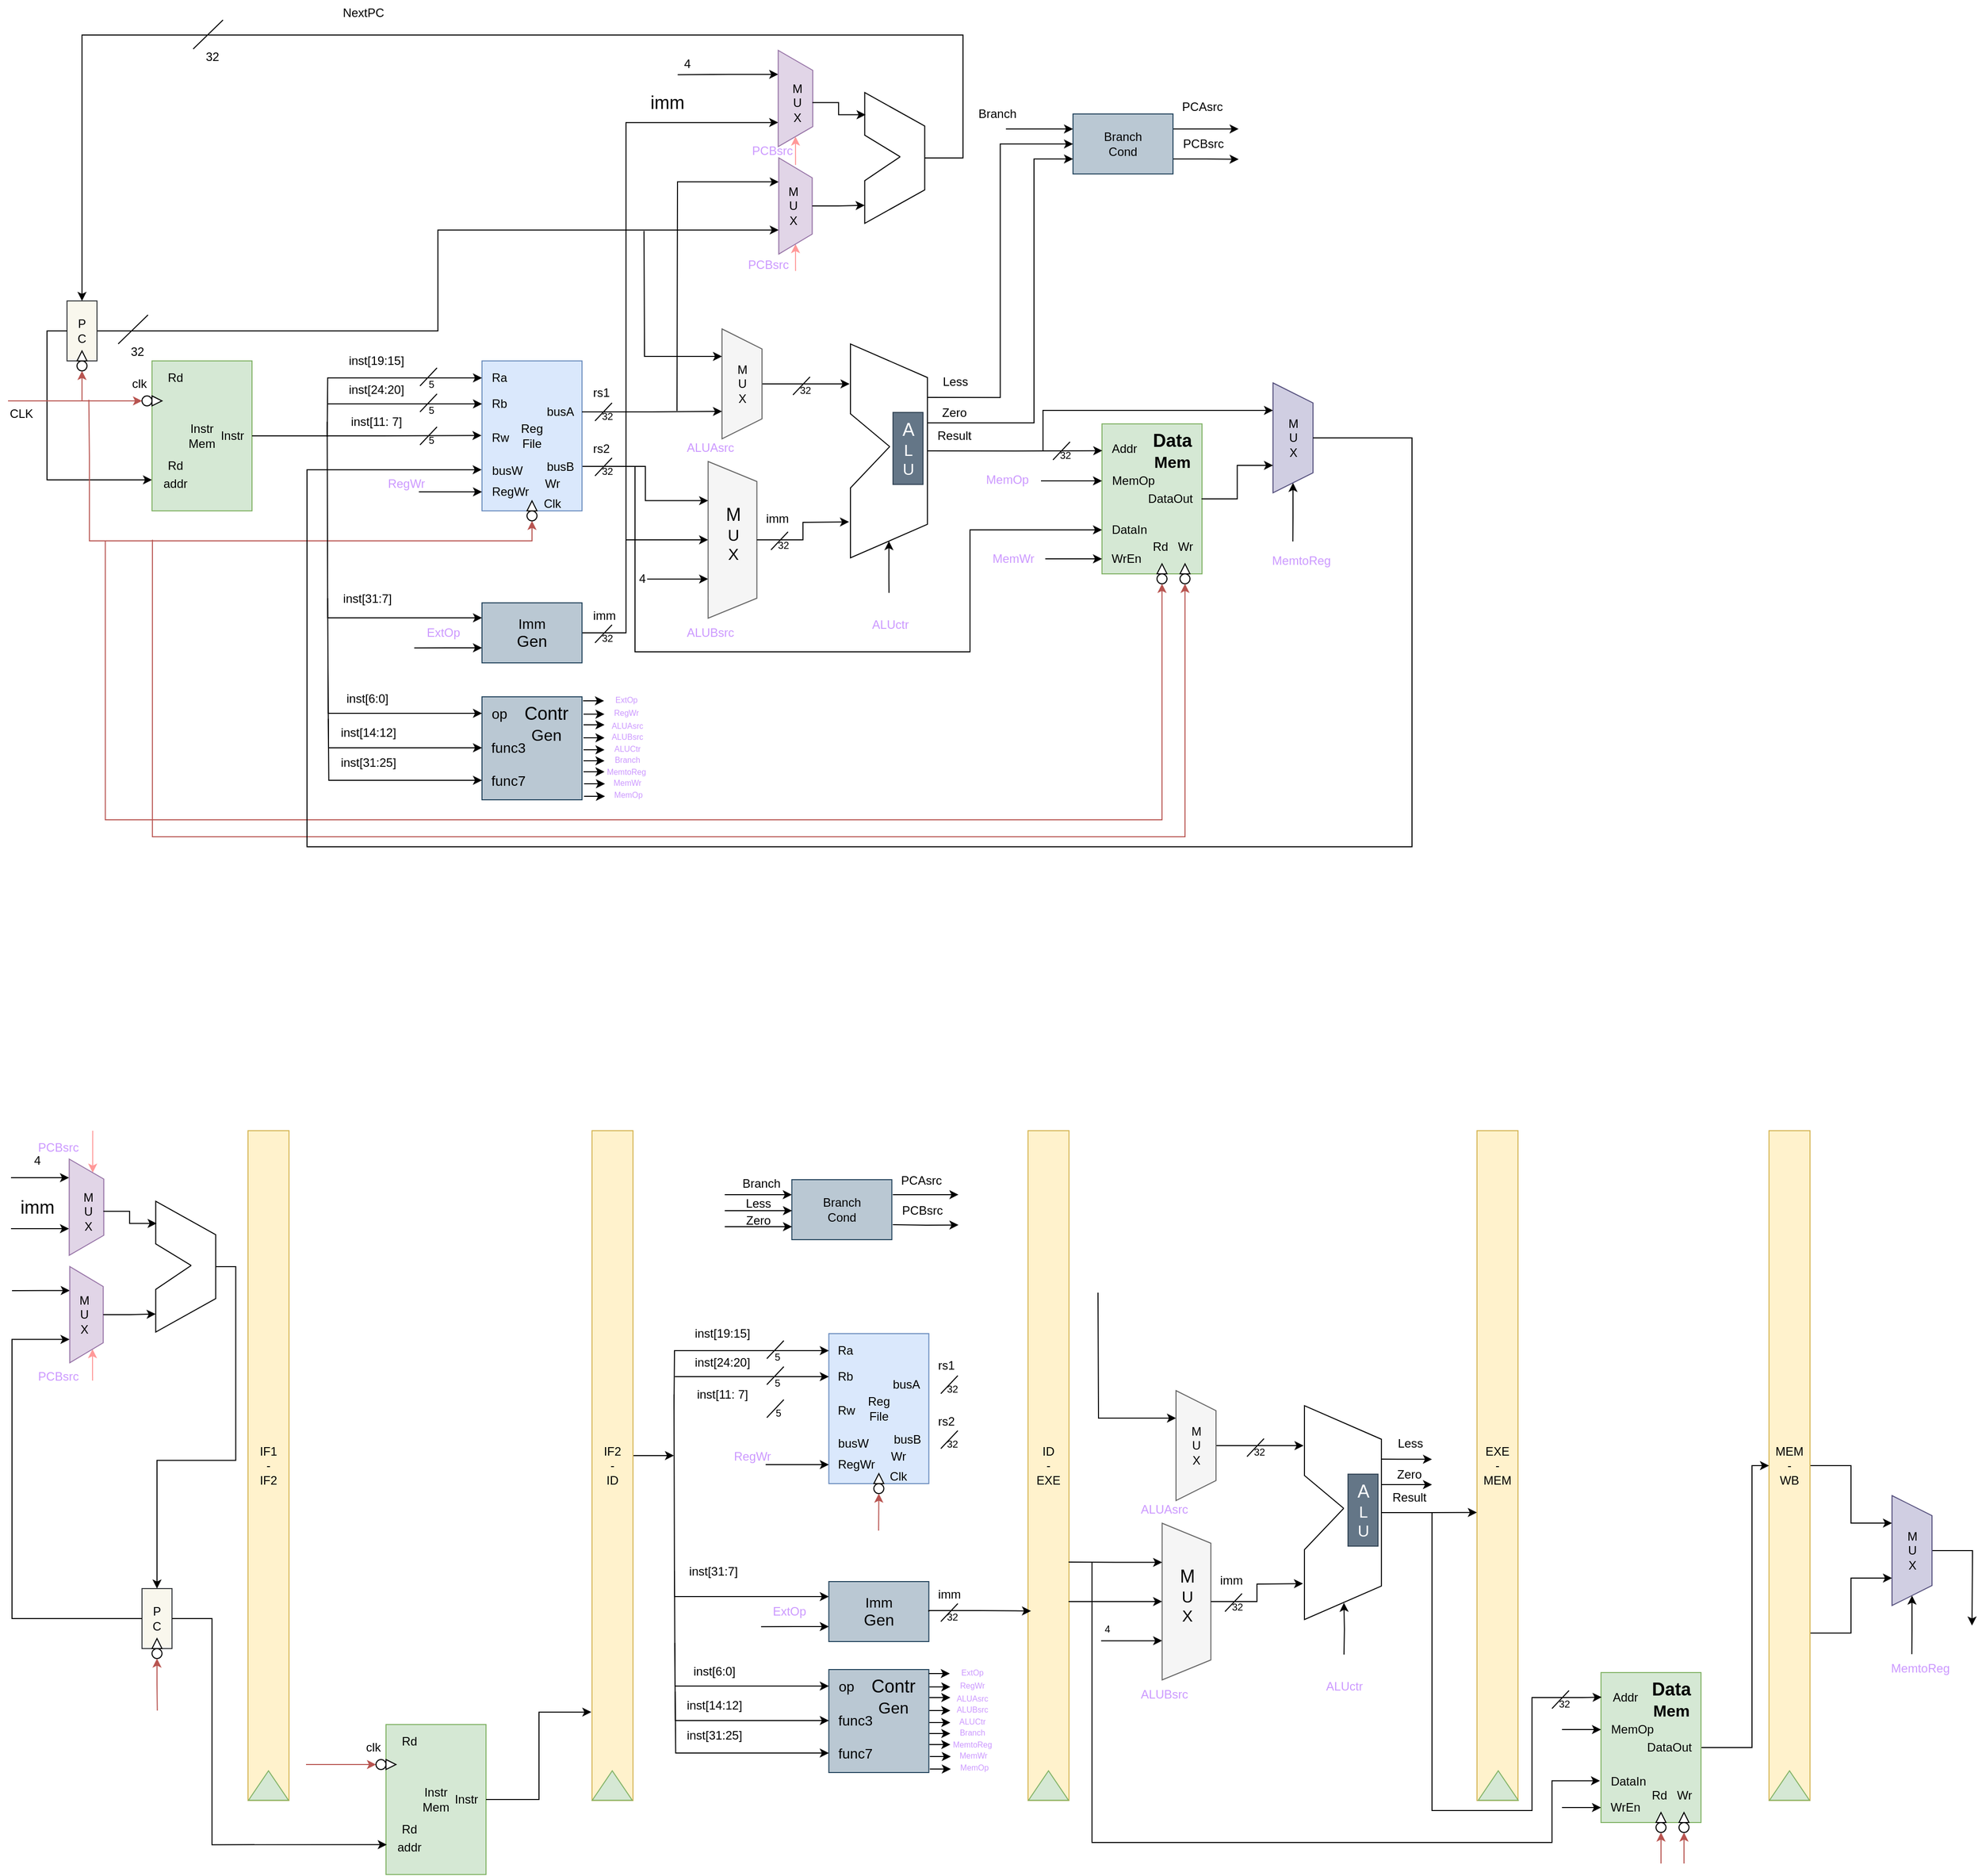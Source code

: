 <mxfile version="24.8.4">
  <diagram name="第 1 页" id="ME-t9XABibju69oW2RBo">
    <mxGraphModel dx="691" dy="369" grid="1" gridSize="10" guides="1" tooltips="1" connect="1" arrows="1" fold="1" page="1" pageScale="1" pageWidth="827" pageHeight="1169" math="0" shadow="0">
      <root>
        <mxCell id="0" />
        <mxCell id="1" parent="0" />
        <mxCell id="QvKiuwDlhmeOhOTdiMVR-1" style="edgeStyle=orthogonalEdgeStyle;rounded=0;orthogonalLoop=1;jettySize=auto;html=1;entryX=0.75;entryY=1;entryDx=0;entryDy=0;" parent="1" source="QvKiuwDlhmeOhOTdiMVR-2" target="QvKiuwDlhmeOhOTdiMVR-37" edge="1">
          <mxGeometry relative="1" as="geometry">
            <mxPoint x="740.296" y="266.074" as="targetPoint" />
          </mxGeometry>
        </mxCell>
        <mxCell id="QvKiuwDlhmeOhOTdiMVR-2" value="P&lt;div&gt;C&lt;/div&gt;" style="html=1;dashed=0;whiteSpace=wrap;fillColor=#f9f7ed;strokeColor=#36393d;" parent="1" vertex="1">
          <mxGeometry x="75" y="310" width="30" height="60" as="geometry" />
        </mxCell>
        <mxCell id="QvKiuwDlhmeOhOTdiMVR-3" value="" style="triangle;whiteSpace=wrap;html=1;dashed=0;direction=south;rotation=-180;" parent="1" vertex="1">
          <mxGeometry x="85" y="360" width="10" height="10" as="geometry" />
        </mxCell>
        <mxCell id="QvKiuwDlhmeOhOTdiMVR-4" style="edgeStyle=orthogonalEdgeStyle;rounded=0;orthogonalLoop=1;jettySize=auto;html=1;exitX=0.5;exitY=1;exitDx=0;exitDy=0;startArrow=classic;startFill=1;endArrow=none;endFill=0;fillColor=#f8cecc;strokeColor=#b85450;" parent="1" source="QvKiuwDlhmeOhOTdiMVR-5" edge="1">
          <mxGeometry relative="1" as="geometry">
            <mxPoint x="90" y="410" as="targetPoint" />
          </mxGeometry>
        </mxCell>
        <mxCell id="QvKiuwDlhmeOhOTdiMVR-5" value="" style="shape=ellipse;html=1;dashed=0;whiteSpace=wrap;aspect=fixed;perimeter=ellipsePerimeter;" parent="1" vertex="1">
          <mxGeometry x="85" y="370" width="10" height="10" as="geometry" />
        </mxCell>
        <mxCell id="QvKiuwDlhmeOhOTdiMVR-6" style="edgeStyle=orthogonalEdgeStyle;rounded=0;orthogonalLoop=1;jettySize=auto;html=1;endArrow=none;endFill=0;startArrow=classic;startFill=1;entryX=0;entryY=0.5;entryDx=0;entryDy=0;" parent="1" source="QvKiuwDlhmeOhOTdiMVR-7" edge="1" target="QvKiuwDlhmeOhOTdiMVR-2">
          <mxGeometry relative="1" as="geometry">
            <mxPoint x="55" y="339" as="targetPoint" />
            <Array as="points">
              <mxPoint x="55" y="489" />
              <mxPoint x="55" y="340" />
            </Array>
          </mxGeometry>
        </mxCell>
        <mxCell id="QvKiuwDlhmeOhOTdiMVR-7" value="Instr&lt;div&gt;Mem&lt;/div&gt;" style="html=1;dashed=0;whiteSpace=wrap;fillColor=#d5e8d4;strokeColor=#82b366;" parent="1" vertex="1">
          <mxGeometry x="160" y="370" width="100" height="150" as="geometry" />
        </mxCell>
        <mxCell id="QvKiuwDlhmeOhOTdiMVR-8" value="" style="group;rotation=90;" parent="1" vertex="1" connectable="0">
          <mxGeometry x="150" y="400" width="10" height="20" as="geometry" />
        </mxCell>
        <mxCell id="QvKiuwDlhmeOhOTdiMVR-9" value="" style="triangle;whiteSpace=wrap;html=1;dashed=0;direction=south;rotation=-90;" parent="QvKiuwDlhmeOhOTdiMVR-8" vertex="1">
          <mxGeometry x="10" y="5" width="10" height="10" as="geometry" />
        </mxCell>
        <mxCell id="QvKiuwDlhmeOhOTdiMVR-10" style="edgeStyle=orthogonalEdgeStyle;rounded=0;orthogonalLoop=1;jettySize=auto;html=1;startArrow=classic;startFill=1;endArrow=none;endFill=0;fillColor=#f8cecc;strokeColor=#b85450;" parent="QvKiuwDlhmeOhOTdiMVR-8" source="QvKiuwDlhmeOhOTdiMVR-11" edge="1">
          <mxGeometry relative="1" as="geometry">
            <mxPoint x="-134" y="10" as="targetPoint" />
          </mxGeometry>
        </mxCell>
        <mxCell id="QvKiuwDlhmeOhOTdiMVR-11" value="" style="shape=ellipse;html=1;dashed=0;whiteSpace=wrap;aspect=fixed;perimeter=ellipsePerimeter;rotation=90;" parent="QvKiuwDlhmeOhOTdiMVR-8" vertex="1">
          <mxGeometry y="5" width="10" height="10" as="geometry" />
        </mxCell>
        <mxCell id="QvKiuwDlhmeOhOTdiMVR-12" value="Reg&lt;div&gt;File&lt;/div&gt;" style="html=1;dashed=0;whiteSpace=wrap;fillColor=#dae8fc;strokeColor=#6c8ebf;" parent="1" vertex="1">
          <mxGeometry x="490" y="370" width="100" height="150" as="geometry" />
        </mxCell>
        <mxCell id="QvKiuwDlhmeOhOTdiMVR-13" value="" style="triangle;whiteSpace=wrap;html=1;dashed=0;direction=south;rotation=-180;" parent="1" vertex="1">
          <mxGeometry x="535" y="510" width="10" height="10" as="geometry" />
        </mxCell>
        <mxCell id="QvKiuwDlhmeOhOTdiMVR-14" style="edgeStyle=orthogonalEdgeStyle;rounded=0;orthogonalLoop=1;jettySize=auto;html=1;exitX=0.5;exitY=1;exitDx=0;exitDy=0;startArrow=classic;startFill=1;endArrow=none;endFill=0;fillColor=#f8cecc;strokeColor=#b85450;" parent="1" source="QvKiuwDlhmeOhOTdiMVR-15" edge="1">
          <mxGeometry relative="1" as="geometry">
            <mxPoint x="96.857" y="408.857" as="targetPoint" />
          </mxGeometry>
        </mxCell>
        <mxCell id="QvKiuwDlhmeOhOTdiMVR-15" value="" style="shape=ellipse;html=1;dashed=0;whiteSpace=wrap;aspect=fixed;perimeter=ellipsePerimeter;rotation=0;" parent="1" vertex="1">
          <mxGeometry x="535" y="520" width="10" height="10" as="geometry" />
        </mxCell>
        <mxCell id="QvKiuwDlhmeOhOTdiMVR-16" style="edgeStyle=orthogonalEdgeStyle;rounded=0;orthogonalLoop=1;jettySize=auto;html=1;exitX=0;exitY=0.25;exitDx=0;exitDy=0;startArrow=classic;startFill=1;endArrow=none;endFill=0;" parent="1" source="QvKiuwDlhmeOhOTdiMVR-19" edge="1">
          <mxGeometry relative="1" as="geometry">
            <mxPoint x="335.167" y="430.833" as="targetPoint" />
          </mxGeometry>
        </mxCell>
        <mxCell id="QvKiuwDlhmeOhOTdiMVR-17" style="edgeStyle=orthogonalEdgeStyle;rounded=0;orthogonalLoop=1;jettySize=auto;html=1;exitX=0;exitY=0.75;exitDx=0;exitDy=0;startArrow=classic;startFill=1;endArrow=none;endFill=0;" parent="1" source="QvKiuwDlhmeOhOTdiMVR-19" edge="1">
          <mxGeometry relative="1" as="geometry">
            <mxPoint x="422.25" y="657.083" as="targetPoint" />
          </mxGeometry>
        </mxCell>
        <mxCell id="QvKiuwDlhmeOhOTdiMVR-18" style="edgeStyle=orthogonalEdgeStyle;rounded=0;orthogonalLoop=1;jettySize=auto;html=1;entryX=0.75;entryY=1;entryDx=0;entryDy=0;" parent="1" source="QvKiuwDlhmeOhOTdiMVR-19" target="QvKiuwDlhmeOhOTdiMVR-41" edge="1">
          <mxGeometry relative="1" as="geometry">
            <Array as="points">
              <mxPoint x="634" y="642" />
              <mxPoint x="634" y="132" />
            </Array>
          </mxGeometry>
        </mxCell>
        <mxCell id="QvKiuwDlhmeOhOTdiMVR-19" value="&lt;font style=&quot;font-size: 14px;&quot;&gt;Imm&lt;/font&gt;&lt;div&gt;&lt;font size=&quot;3&quot;&gt;Gen&lt;/font&gt;&lt;/div&gt;" style="html=1;dashed=0;whiteSpace=wrap;fillColor=#bac8d3;strokeColor=#23445d;" parent="1" vertex="1">
          <mxGeometry x="490" y="612" width="100" height="60" as="geometry" />
        </mxCell>
        <mxCell id="QvKiuwDlhmeOhOTdiMVR-20" value="" style="html=1;dashed=0;whiteSpace=wrap;fillColor=#bac8d3;strokeColor=#23445d;" parent="1" vertex="1">
          <mxGeometry x="490" y="706" width="100" height="103" as="geometry" />
        </mxCell>
        <mxCell id="QvKiuwDlhmeOhOTdiMVR-21" value="" style="group" parent="1" vertex="1" connectable="0">
          <mxGeometry x="730" y="338" width="40" height="110" as="geometry" />
        </mxCell>
        <mxCell id="QvKiuwDlhmeOhOTdiMVR-22" style="edgeStyle=orthogonalEdgeStyle;rounded=0;orthogonalLoop=1;jettySize=auto;html=1;exitX=0.25;exitY=1;exitDx=0;exitDy=0;startArrow=classic;startFill=1;endArrow=none;endFill=0;" parent="QvKiuwDlhmeOhOTdiMVR-21" source="QvKiuwDlhmeOhOTdiMVR-24" edge="1">
          <mxGeometry relative="1" as="geometry">
            <mxPoint x="-78" y="-98" as="targetPoint" />
          </mxGeometry>
        </mxCell>
        <mxCell id="QvKiuwDlhmeOhOTdiMVR-23" style="edgeStyle=orthogonalEdgeStyle;rounded=0;orthogonalLoop=1;jettySize=auto;html=1;" parent="QvKiuwDlhmeOhOTdiMVR-21" source="QvKiuwDlhmeOhOTdiMVR-24" edge="1">
          <mxGeometry relative="1" as="geometry">
            <mxPoint x="127.545" y="55" as="targetPoint" />
          </mxGeometry>
        </mxCell>
        <mxCell id="QvKiuwDlhmeOhOTdiMVR-24" value="" style="shape=trapezoid;perimeter=trapezoidPerimeter;whiteSpace=wrap;html=1;fixedSize=1;size=20;rotation=90;fillColor=#f5f5f5;fontColor=#333333;strokeColor=#666666;" parent="QvKiuwDlhmeOhOTdiMVR-21" vertex="1">
          <mxGeometry x="-35" y="35" width="110" height="40" as="geometry" />
        </mxCell>
        <mxCell id="QvKiuwDlhmeOhOTdiMVR-25" value="M&lt;div&gt;U&lt;/div&gt;&lt;div&gt;X&lt;/div&gt;" style="text;html=1;align=center;verticalAlign=middle;resizable=0;points=[];autosize=1;strokeColor=none;fillColor=none;" parent="QvKiuwDlhmeOhOTdiMVR-21" vertex="1">
          <mxGeometry x="5" y="25" width="30" height="60" as="geometry" />
        </mxCell>
        <mxCell id="QvKiuwDlhmeOhOTdiMVR-26" value="" style="group" parent="1" vertex="1" connectable="0">
          <mxGeometry x="843" y="400" width="160.9" height="151" as="geometry" />
        </mxCell>
        <mxCell id="QvKiuwDlhmeOhOTdiMVR-27" style="edgeStyle=orthogonalEdgeStyle;rounded=0;orthogonalLoop=1;jettySize=auto;html=1;exitX=1;exitY=0.5;exitDx=0;exitDy=0;startArrow=classic;startFill=1;endArrow=none;endFill=0;" parent="QvKiuwDlhmeOhOTdiMVR-26" source="QvKiuwDlhmeOhOTdiMVR-28" edge="1">
          <mxGeometry relative="1" as="geometry">
            <mxPoint x="54" y="202" as="targetPoint" />
          </mxGeometry>
        </mxCell>
        <mxCell id="QvKiuwDlhmeOhOTdiMVR-28" value="" style="shape=trapezoid;perimeter=trapezoidPerimeter;whiteSpace=wrap;html=1;fixedSize=1;rotation=90;size=33.552;" parent="QvKiuwDlhmeOhOTdiMVR-26" vertex="1">
          <mxGeometry x="-53.04" y="21.56" width="213.94" height="76.96" as="geometry" />
        </mxCell>
        <mxCell id="QvKiuwDlhmeOhOTdiMVR-29" value="&lt;font style=&quot;font-size: 18px;&quot;&gt;A&lt;/font&gt;&lt;div&gt;&lt;font size=&quot;3&quot;&gt;L&lt;/font&gt;&lt;/div&gt;&lt;div&gt;&lt;font size=&quot;3&quot;&gt;U&lt;/font&gt;&lt;/div&gt;" style="text;html=1;align=center;verticalAlign=middle;resizable=0;points=[];autosize=1;strokeColor=#314354;fillColor=#647687;fontColor=#ffffff;" parent="QvKiuwDlhmeOhOTdiMVR-26" vertex="1">
          <mxGeometry x="58.001" y="21.56" width="30" height="72" as="geometry" />
        </mxCell>
        <mxCell id="QvKiuwDlhmeOhOTdiMVR-30" value="" style="rounded=0;whiteSpace=wrap;html=1;strokeColor=#FFFFFF;" parent="QvKiuwDlhmeOhOTdiMVR-26" vertex="1">
          <mxGeometry y="23.5" width="20" height="73" as="geometry" />
        </mxCell>
        <mxCell id="QvKiuwDlhmeOhOTdiMVR-31" value="" style="endArrow=none;html=1;rounded=0;exitX=0.674;exitY=1.002;exitDx=0;exitDy=0;exitPerimeter=0;" parent="QvKiuwDlhmeOhOTdiMVR-26" source="QvKiuwDlhmeOhOTdiMVR-28" edge="1">
          <mxGeometry width="50" height="50" relative="1" as="geometry">
            <mxPoint x="7.724" y="82.167" as="sourcePoint" />
            <mxPoint x="54.727" y="55.742" as="targetPoint" />
          </mxGeometry>
        </mxCell>
        <mxCell id="QvKiuwDlhmeOhOTdiMVR-32" value="" style="endArrow=none;html=1;rounded=0;exitX=0.325;exitY=1.004;exitDx=0;exitDy=0;exitPerimeter=0;" parent="QvKiuwDlhmeOhOTdiMVR-26" source="QvKiuwDlhmeOhOTdiMVR-28" edge="1">
          <mxGeometry width="50" height="50" relative="1" as="geometry">
            <mxPoint x="7.818" y="30.575" as="sourcePoint" />
            <mxPoint x="54.727" y="55.742" as="targetPoint" />
            <Array as="points">
              <mxPoint x="54.727" y="55.742" />
            </Array>
          </mxGeometry>
        </mxCell>
        <mxCell id="QvKiuwDlhmeOhOTdiMVR-33" value="Zero" style="text;html=1;align=center;verticalAlign=middle;resizable=0;points=[];autosize=1;strokeColor=none;fillColor=none;" parent="QvKiuwDlhmeOhOTdiMVR-26" vertex="1">
          <mxGeometry x="97" y="9" width="43" height="26" as="geometry" />
        </mxCell>
        <mxCell id="QvKiuwDlhmeOhOTdiMVR-34" value="Result" style="text;html=1;align=center;verticalAlign=middle;resizable=0;points=[];autosize=1;strokeColor=none;fillColor=none;" parent="QvKiuwDlhmeOhOTdiMVR-26" vertex="1">
          <mxGeometry x="92.5" y="32" width="52" height="26" as="geometry" />
        </mxCell>
        <mxCell id="QvKiuwDlhmeOhOTdiMVR-35" value="" style="group" parent="1" vertex="1" connectable="0">
          <mxGeometry x="786" y="169" width="35" height="92" as="geometry" />
        </mxCell>
        <mxCell id="QvKiuwDlhmeOhOTdiMVR-36" style="edgeStyle=orthogonalEdgeStyle;rounded=0;orthogonalLoop=1;jettySize=auto;html=1;exitX=0.25;exitY=1;exitDx=0;exitDy=0;startArrow=classic;startFill=1;endArrow=none;endFill=0;" parent="QvKiuwDlhmeOhOTdiMVR-35" source="QvKiuwDlhmeOhOTdiMVR-37" edge="1">
          <mxGeometry relative="1" as="geometry">
            <mxPoint x="-101" y="251" as="targetPoint" />
          </mxGeometry>
        </mxCell>
        <mxCell id="vkxR9KCFY0yhszCb_NEq-183" style="edgeStyle=orthogonalEdgeStyle;rounded=0;orthogonalLoop=1;jettySize=auto;html=1;exitX=1;exitY=0.5;exitDx=0;exitDy=0;strokeColor=#FF9999;align=center;verticalAlign=middle;fontFamily=Helvetica;fontSize=11;fontColor=default;labelBackgroundColor=default;startArrow=classic;startFill=1;endArrow=none;endFill=0;fillColor=#f8cecc;" edge="1" parent="QvKiuwDlhmeOhOTdiMVR-35" source="QvKiuwDlhmeOhOTdiMVR-37">
          <mxGeometry relative="1" as="geometry">
            <mxPoint x="17.556" y="111" as="targetPoint" />
          </mxGeometry>
        </mxCell>
        <mxCell id="QvKiuwDlhmeOhOTdiMVR-37" value="" style="shape=trapezoid;perimeter=trapezoidPerimeter;whiteSpace=wrap;html=1;fixedSize=1;size=20;rotation=90;fillColor=#e1d5e7;strokeColor=#9673a6;" parent="QvKiuwDlhmeOhOTdiMVR-35" vertex="1">
          <mxGeometry x="-30.625" y="29.273" width="96.25" height="33.455" as="geometry" />
        </mxCell>
        <mxCell id="QvKiuwDlhmeOhOTdiMVR-38" value="M&lt;div&gt;U&lt;/div&gt;&lt;div&gt;X&lt;/div&gt;" style="text;html=1;align=center;verticalAlign=middle;resizable=0;points=[];autosize=1;strokeColor=none;fillColor=none;" parent="QvKiuwDlhmeOhOTdiMVR-35" vertex="1">
          <mxGeometry x="-0.005" y="15.999" width="30" height="60" as="geometry" />
        </mxCell>
        <mxCell id="QvKiuwDlhmeOhOTdiMVR-39" value="" style="group" parent="1" vertex="1" connectable="0">
          <mxGeometry x="786" y="60" width="35" height="95" as="geometry" />
        </mxCell>
        <mxCell id="QvKiuwDlhmeOhOTdiMVR-40" style="edgeStyle=orthogonalEdgeStyle;rounded=0;orthogonalLoop=1;jettySize=auto;html=1;exitX=0.25;exitY=1;exitDx=0;exitDy=0;startArrow=classic;startFill=1;endArrow=none;endFill=0;" parent="QvKiuwDlhmeOhOTdiMVR-39" source="QvKiuwDlhmeOhOTdiMVR-41" edge="1">
          <mxGeometry relative="1" as="geometry">
            <mxPoint x="-100.304" y="23.783" as="targetPoint" />
          </mxGeometry>
        </mxCell>
        <mxCell id="QvKiuwDlhmeOhOTdiMVR-41" value="" style="shape=trapezoid;perimeter=trapezoidPerimeter;whiteSpace=wrap;html=1;fixedSize=1;size=20;rotation=90;fillColor=#e1d5e7;strokeColor=#9673a6;" parent="QvKiuwDlhmeOhOTdiMVR-39" vertex="1">
          <mxGeometry x="-30.625" y="30.227" width="96.25" height="34.545" as="geometry" />
        </mxCell>
        <mxCell id="QvKiuwDlhmeOhOTdiMVR-42" value="M&lt;div&gt;U&lt;/div&gt;&lt;div&gt;X&lt;/div&gt;" style="text;html=1;align=center;verticalAlign=middle;resizable=0;points=[];autosize=1;strokeColor=none;fillColor=none;" parent="QvKiuwDlhmeOhOTdiMVR-39" vertex="1">
          <mxGeometry x="4.375" y="21.591" width="30" height="60" as="geometry" />
        </mxCell>
        <mxCell id="QvKiuwDlhmeOhOTdiMVR-43" value="" style="group" parent="1" vertex="1" connectable="0">
          <mxGeometry x="1281" y="392" width="40" height="110" as="geometry" />
        </mxCell>
        <mxCell id="QvKiuwDlhmeOhOTdiMVR-44" style="edgeStyle=orthogonalEdgeStyle;rounded=0;orthogonalLoop=1;jettySize=auto;html=1;exitX=0.25;exitY=1;exitDx=0;exitDy=0;startArrow=classic;startFill=1;endArrow=none;endFill=0;" parent="QvKiuwDlhmeOhOTdiMVR-43" source="QvKiuwDlhmeOhOTdiMVR-46" edge="1">
          <mxGeometry relative="1" as="geometry">
            <mxPoint x="-230" y="68" as="targetPoint" />
            <Array as="points">
              <mxPoint x="-230" y="27" />
            </Array>
          </mxGeometry>
        </mxCell>
        <mxCell id="QvKiuwDlhmeOhOTdiMVR-45" style="edgeStyle=orthogonalEdgeStyle;rounded=0;orthogonalLoop=1;jettySize=auto;html=1;exitX=1;exitY=0.5;exitDx=0;exitDy=0;startArrow=classic;startFill=1;endArrow=none;endFill=0;" parent="QvKiuwDlhmeOhOTdiMVR-43" source="QvKiuwDlhmeOhOTdiMVR-46" edge="1">
          <mxGeometry relative="1" as="geometry">
            <mxPoint x="19.83" y="158.638" as="targetPoint" />
          </mxGeometry>
        </mxCell>
        <mxCell id="QvKiuwDlhmeOhOTdiMVR-46" value="" style="shape=trapezoid;perimeter=trapezoidPerimeter;whiteSpace=wrap;html=1;fixedSize=1;size=20;rotation=90;fillColor=#d0cee2;strokeColor=#56517e;" parent="QvKiuwDlhmeOhOTdiMVR-43" vertex="1">
          <mxGeometry x="-35" y="35" width="110" height="40" as="geometry" />
        </mxCell>
        <mxCell id="QvKiuwDlhmeOhOTdiMVR-47" value="M&lt;div&gt;U&lt;/div&gt;&lt;div&gt;X&lt;/div&gt;" style="text;html=1;align=center;verticalAlign=middle;resizable=0;points=[];autosize=1;strokeColor=none;fillColor=none;" parent="QvKiuwDlhmeOhOTdiMVR-43" vertex="1">
          <mxGeometry x="5" y="25" width="30" height="60" as="geometry" />
        </mxCell>
        <mxCell id="QvKiuwDlhmeOhOTdiMVR-48" value="" style="group" parent="1" vertex="1" connectable="0">
          <mxGeometry x="870" y="95" width="60" height="144" as="geometry" />
        </mxCell>
        <mxCell id="QvKiuwDlhmeOhOTdiMVR-49" value="" style="shape=trapezoid;perimeter=trapezoidPerimeter;whiteSpace=wrap;html=1;fixedSize=1;rotation=90;size=33.552;" parent="QvKiuwDlhmeOhOTdiMVR-48" vertex="1">
          <mxGeometry x="-32.727" y="42" width="130.909" height="60" as="geometry" />
        </mxCell>
        <mxCell id="QvKiuwDlhmeOhOTdiMVR-50" value="" style="rounded=0;whiteSpace=wrap;html=1;strokeColor=#FFFFFF;" parent="QvKiuwDlhmeOhOTdiMVR-48" vertex="1">
          <mxGeometry y="50" width="13.95" height="44" as="geometry" />
        </mxCell>
        <mxCell id="QvKiuwDlhmeOhOTdiMVR-51" value="" style="endArrow=none;html=1;rounded=0;exitX=0.674;exitY=1.002;exitDx=0;exitDy=0;exitPerimeter=0;" parent="QvKiuwDlhmeOhOTdiMVR-48" source="QvKiuwDlhmeOhOTdiMVR-49" edge="1">
          <mxGeometry width="50" height="50" relative="1" as="geometry">
            <mxPoint x="5.389" y="96.0" as="sourcePoint" />
            <mxPoint x="38.182" y="70.8" as="targetPoint" />
          </mxGeometry>
        </mxCell>
        <mxCell id="QvKiuwDlhmeOhOTdiMVR-52" value="" style="endArrow=none;html=1;rounded=0;exitX=0.325;exitY=1.004;exitDx=0;exitDy=0;exitPerimeter=0;" parent="QvKiuwDlhmeOhOTdiMVR-48" source="QvKiuwDlhmeOhOTdiMVR-49" edge="1">
          <mxGeometry width="50" height="50" relative="1" as="geometry">
            <mxPoint x="5.455" y="46.8" as="sourcePoint" />
            <mxPoint x="38.182" y="70.8" as="targetPoint" />
            <Array as="points">
              <mxPoint x="38.182" y="70.8" />
            </Array>
          </mxGeometry>
        </mxCell>
        <mxCell id="QvKiuwDlhmeOhOTdiMVR-53" value="" style="html=1;dashed=0;whiteSpace=wrap;fillColor=#d5e8d4;strokeColor=#82b366;" parent="1" vertex="1">
          <mxGeometry x="1110" y="433" width="100" height="150" as="geometry" />
        </mxCell>
        <mxCell id="QvKiuwDlhmeOhOTdiMVR-54" value="" style="triangle;whiteSpace=wrap;html=1;dashed=0;direction=south;rotation=-180;" parent="1" vertex="1">
          <mxGeometry x="1165" y="573" width="10" height="10" as="geometry" />
        </mxCell>
        <mxCell id="QvKiuwDlhmeOhOTdiMVR-55" style="edgeStyle=orthogonalEdgeStyle;rounded=0;orthogonalLoop=1;jettySize=auto;html=1;exitX=0.5;exitY=1;exitDx=0;exitDy=0;startArrow=classic;startFill=1;endArrow=none;endFill=0;fillColor=#f8cecc;strokeColor=#b85450;" parent="1" source="QvKiuwDlhmeOhOTdiMVR-56" edge="1">
          <mxGeometry relative="1" as="geometry">
            <mxPoint x="113.286" y="549.571" as="targetPoint" />
            <Array as="points">
              <mxPoint x="1170" y="829" />
              <mxPoint x="113" y="829" />
            </Array>
          </mxGeometry>
        </mxCell>
        <mxCell id="QvKiuwDlhmeOhOTdiMVR-56" value="" style="shape=ellipse;html=1;dashed=0;whiteSpace=wrap;aspect=fixed;perimeter=ellipsePerimeter;rotation=0;" parent="1" vertex="1">
          <mxGeometry x="1165" y="583" width="10" height="10" as="geometry" />
        </mxCell>
        <mxCell id="QvKiuwDlhmeOhOTdiMVR-57" style="edgeStyle=orthogonalEdgeStyle;rounded=0;orthogonalLoop=1;jettySize=auto;html=1;exitX=0;exitY=0.25;exitDx=0;exitDy=0;startArrow=classic;startFill=1;endArrow=none;endFill=0;" parent="1" source="QvKiuwDlhmeOhOTdiMVR-60" edge="1">
          <mxGeometry relative="1" as="geometry">
            <mxPoint x="1013.909" y="137.97" as="targetPoint" />
          </mxGeometry>
        </mxCell>
        <mxCell id="QvKiuwDlhmeOhOTdiMVR-58" style="edgeStyle=orthogonalEdgeStyle;rounded=0;orthogonalLoop=1;jettySize=auto;html=1;exitX=1;exitY=0.25;exitDx=0;exitDy=0;" parent="1" source="QvKiuwDlhmeOhOTdiMVR-60" edge="1">
          <mxGeometry relative="1" as="geometry">
            <mxPoint x="1246.636" y="137.97" as="targetPoint" />
          </mxGeometry>
        </mxCell>
        <mxCell id="QvKiuwDlhmeOhOTdiMVR-59" style="edgeStyle=orthogonalEdgeStyle;rounded=0;orthogonalLoop=1;jettySize=auto;html=1;exitX=1;exitY=0.75;exitDx=0;exitDy=0;" parent="1" source="QvKiuwDlhmeOhOTdiMVR-60" edge="1">
          <mxGeometry relative="1" as="geometry">
            <mxPoint x="1246.636" y="168.273" as="targetPoint" />
          </mxGeometry>
        </mxCell>
        <mxCell id="QvKiuwDlhmeOhOTdiMVR-60" value="Branch&lt;div&gt;Cond&lt;/div&gt;" style="html=1;dashed=0;whiteSpace=wrap;fillColor=#bac8d3;strokeColor=#23445d;" parent="1" vertex="1">
          <mxGeometry x="1081" y="123" width="100" height="60" as="geometry" />
        </mxCell>
        <mxCell id="QvKiuwDlhmeOhOTdiMVR-61" value="" style="group" parent="1" vertex="1" connectable="0">
          <mxGeometry x="712" y="482" width="57" height="134" as="geometry" />
        </mxCell>
        <mxCell id="QvKiuwDlhmeOhOTdiMVR-62" style="edgeStyle=orthogonalEdgeStyle;rounded=0;orthogonalLoop=1;jettySize=auto;html=1;startArrow=classic;startFill=1;endArrow=none;endFill=0;" parent="QvKiuwDlhmeOhOTdiMVR-61" source="QvKiuwDlhmeOhOTdiMVR-64" edge="1">
          <mxGeometry relative="1" as="geometry">
            <mxPoint x="-77.485" y="67.0" as="targetPoint" />
          </mxGeometry>
        </mxCell>
        <mxCell id="QvKiuwDlhmeOhOTdiMVR-63" style="edgeStyle=orthogonalEdgeStyle;rounded=0;orthogonalLoop=1;jettySize=auto;html=1;exitX=0.75;exitY=1;exitDx=0;exitDy=0;startArrow=classic;startFill=1;endArrow=none;endFill=0;" parent="QvKiuwDlhmeOhOTdiMVR-61" source="QvKiuwDlhmeOhOTdiMVR-64" edge="1">
          <mxGeometry relative="1" as="geometry">
            <mxPoint x="-56.879" y="106.273" as="targetPoint" />
          </mxGeometry>
        </mxCell>
        <mxCell id="QvKiuwDlhmeOhOTdiMVR-64" value="" style="shape=trapezoid;perimeter=trapezoidPerimeter;whiteSpace=wrap;html=1;fixedSize=1;size=20;rotation=90;fillColor=#f5f5f5;fontColor=#333333;strokeColor=#666666;" parent="QvKiuwDlhmeOhOTdiMVR-61" vertex="1">
          <mxGeometry x="-49.875" y="42.636" width="156.75" height="48.727" as="geometry" />
        </mxCell>
        <mxCell id="QvKiuwDlhmeOhOTdiMVR-65" value="&lt;font style=&quot;font-size: 18px;&quot;&gt;M&lt;/font&gt;&lt;div&gt;&lt;font size=&quot;3&quot;&gt;U&lt;/font&gt;&lt;/div&gt;&lt;div&gt;&lt;font size=&quot;3&quot;&gt;X&lt;/font&gt;&lt;/div&gt;" style="text;html=1;align=center;verticalAlign=middle;resizable=0;points=[];autosize=1;strokeColor=none;fillColor=none;" parent="QvKiuwDlhmeOhOTdiMVR-61" vertex="1">
          <mxGeometry x="12.005" y="25.365" width="33" height="72" as="geometry" />
        </mxCell>
        <mxCell id="QvKiuwDlhmeOhOTdiMVR-66" value="Addr" style="text;html=1;align=center;verticalAlign=middle;resizable=0;points=[];autosize=1;strokeColor=none;fillColor=none;" parent="1" vertex="1">
          <mxGeometry x="1110" y="445" width="43" height="26" as="geometry" />
        </mxCell>
        <mxCell id="QvKiuwDlhmeOhOTdiMVR-67" value="&lt;span style=&quot;text-wrap-mode: wrap;&quot;&gt;&lt;font style=&quot;font-size: 18px;&quot;&gt;&lt;b style=&quot;&quot;&gt;Data&lt;/b&gt;&lt;/font&gt;&lt;/span&gt;&lt;div style=&quot;text-wrap-mode: wrap;&quot;&gt;&lt;font size=&quot;3&quot;&gt;&lt;b&gt;Mem&lt;/b&gt;&lt;/font&gt;&lt;/div&gt;" style="text;html=1;align=center;verticalAlign=middle;resizable=0;points=[];autosize=1;strokeColor=none;fillColor=none;" parent="1" vertex="1">
          <mxGeometry x="1151" y="433" width="57" height="53" as="geometry" />
        </mxCell>
        <mxCell id="QvKiuwDlhmeOhOTdiMVR-68" style="edgeStyle=orthogonalEdgeStyle;rounded=0;orthogonalLoop=1;jettySize=auto;html=1;startArrow=classic;startFill=1;endArrow=none;endFill=0;" parent="1" source="QvKiuwDlhmeOhOTdiMVR-69" edge="1">
          <mxGeometry relative="1" as="geometry">
            <mxPoint x="1049" y="490.0" as="targetPoint" />
          </mxGeometry>
        </mxCell>
        <mxCell id="QvKiuwDlhmeOhOTdiMVR-69" value="MemOp" style="text;html=1;align=center;verticalAlign=middle;resizable=0;points=[];autosize=1;strokeColor=none;fillColor=none;" parent="1" vertex="1">
          <mxGeometry x="1110" y="477" width="61" height="26" as="geometry" />
        </mxCell>
        <mxCell id="QvKiuwDlhmeOhOTdiMVR-70" style="edgeStyle=orthogonalEdgeStyle;rounded=0;orthogonalLoop=1;jettySize=auto;html=1;startArrow=classic;startFill=1;endArrow=none;endFill=0;" parent="1" source="QvKiuwDlhmeOhOTdiMVR-71" edge="1">
          <mxGeometry relative="1" as="geometry">
            <mxPoint x="643" y="475" as="targetPoint" />
            <Array as="points">
              <mxPoint x="978" y="539" />
              <mxPoint x="978" y="661" />
              <mxPoint x="643" y="661" />
            </Array>
          </mxGeometry>
        </mxCell>
        <mxCell id="QvKiuwDlhmeOhOTdiMVR-71" value="DataIn" style="text;html=1;align=center;verticalAlign=middle;resizable=0;points=[];autosize=1;strokeColor=none;fillColor=none;" parent="1" vertex="1">
          <mxGeometry x="1110" y="526" width="53" height="26" as="geometry" />
        </mxCell>
        <mxCell id="QvKiuwDlhmeOhOTdiMVR-72" style="edgeStyle=orthogonalEdgeStyle;rounded=0;orthogonalLoop=1;jettySize=auto;html=1;startArrow=classic;startFill=1;endArrow=none;endFill=0;" parent="1" source="QvKiuwDlhmeOhOTdiMVR-73" edge="1">
          <mxGeometry relative="1" as="geometry">
            <mxPoint x="1053.286" y="568" as="targetPoint" />
          </mxGeometry>
        </mxCell>
        <mxCell id="QvKiuwDlhmeOhOTdiMVR-73" value="WrEn" style="text;html=1;align=center;verticalAlign=middle;resizable=0;points=[];autosize=1;strokeColor=none;fillColor=none;" parent="1" vertex="1">
          <mxGeometry x="1110" y="555" width="48" height="26" as="geometry" />
        </mxCell>
        <mxCell id="QvKiuwDlhmeOhOTdiMVR-74" style="edgeStyle=orthogonalEdgeStyle;rounded=0;orthogonalLoop=1;jettySize=auto;html=1;entryX=0.75;entryY=1;entryDx=0;entryDy=0;" parent="1" source="QvKiuwDlhmeOhOTdiMVR-75" target="QvKiuwDlhmeOhOTdiMVR-46" edge="1">
          <mxGeometry relative="1" as="geometry" />
        </mxCell>
        <mxCell id="QvKiuwDlhmeOhOTdiMVR-75" value="DataOut" style="text;html=1;align=center;verticalAlign=middle;resizable=0;points=[];autosize=1;strokeColor=none;fillColor=none;" parent="1" vertex="1">
          <mxGeometry x="1146.5" y="495" width="63" height="26" as="geometry" />
        </mxCell>
        <mxCell id="QvKiuwDlhmeOhOTdiMVR-76" value="" style="triangle;whiteSpace=wrap;html=1;dashed=0;direction=south;rotation=-180;" parent="1" vertex="1">
          <mxGeometry x="1188" y="573" width="10" height="10" as="geometry" />
        </mxCell>
        <mxCell id="QvKiuwDlhmeOhOTdiMVR-77" style="edgeStyle=orthogonalEdgeStyle;rounded=0;orthogonalLoop=1;jettySize=auto;html=1;exitX=0.5;exitY=1;exitDx=0;exitDy=0;startArrow=classic;startFill=1;endArrow=none;endFill=0;fillColor=#f8cecc;strokeColor=#b85450;" parent="1" source="QvKiuwDlhmeOhOTdiMVR-78" edge="1">
          <mxGeometry relative="1" as="geometry">
            <mxPoint x="160.429" y="548.857" as="targetPoint" />
            <Array as="points">
              <mxPoint x="1193" y="846" />
              <mxPoint x="160" y="846" />
            </Array>
          </mxGeometry>
        </mxCell>
        <mxCell id="QvKiuwDlhmeOhOTdiMVR-78" value="" style="shape=ellipse;html=1;dashed=0;whiteSpace=wrap;aspect=fixed;perimeter=ellipsePerimeter;rotation=0;" parent="1" vertex="1">
          <mxGeometry x="1188" y="583" width="10" height="10" as="geometry" />
        </mxCell>
        <mxCell id="QvKiuwDlhmeOhOTdiMVR-79" value="Rd" style="text;html=1;align=center;verticalAlign=middle;resizable=0;points=[];autosize=1;strokeColor=none;fillColor=none;" parent="1" vertex="1">
          <mxGeometry x="1151" y="543" width="33" height="26" as="geometry" />
        </mxCell>
        <mxCell id="QvKiuwDlhmeOhOTdiMVR-80" value="Wr" style="text;html=1;align=center;verticalAlign=middle;resizable=0;points=[];autosize=1;strokeColor=none;fillColor=none;" parent="1" vertex="1">
          <mxGeometry x="1176.5" y="543" width="33" height="26" as="geometry" />
        </mxCell>
        <mxCell id="QvKiuwDlhmeOhOTdiMVR-81" value="Rd" style="text;html=1;align=center;verticalAlign=middle;resizable=0;points=[];autosize=1;strokeColor=none;fillColor=none;" parent="1" vertex="1">
          <mxGeometry x="166" y="374" width="33" height="26" as="geometry" />
        </mxCell>
        <mxCell id="QvKiuwDlhmeOhOTdiMVR-82" value="clk" style="text;html=1;align=center;verticalAlign=middle;resizable=0;points=[];autosize=1;strokeColor=none;fillColor=none;" parent="1" vertex="1">
          <mxGeometry x="130" y="380" width="33" height="26" as="geometry" />
        </mxCell>
        <mxCell id="QvKiuwDlhmeOhOTdiMVR-83" value="Rd" style="text;html=1;align=center;verticalAlign=middle;resizable=0;points=[];autosize=1;strokeColor=none;fillColor=none;" parent="1" vertex="1">
          <mxGeometry x="166" y="462" width="33" height="26" as="geometry" />
        </mxCell>
        <mxCell id="QvKiuwDlhmeOhOTdiMVR-84" value="addr" style="text;html=1;align=center;verticalAlign=middle;resizable=0;points=[];autosize=1;strokeColor=none;fillColor=none;" parent="1" vertex="1">
          <mxGeometry x="162" y="480" width="42" height="26" as="geometry" />
        </mxCell>
        <mxCell id="QvKiuwDlhmeOhOTdiMVR-85" value="Instr" style="text;html=1;align=center;verticalAlign=middle;resizable=0;points=[];autosize=1;strokeColor=none;fillColor=none;" parent="1" vertex="1">
          <mxGeometry x="219" y="432" width="41" height="26" as="geometry" />
        </mxCell>
        <mxCell id="QvKiuwDlhmeOhOTdiMVR-86" style="edgeStyle=orthogonalEdgeStyle;rounded=0;orthogonalLoop=1;jettySize=auto;html=1;startArrow=classic;startFill=1;endArrow=none;endFill=0;" parent="1" source="QvKiuwDlhmeOhOTdiMVR-87" edge="1">
          <mxGeometry relative="1" as="geometry">
            <mxPoint x="335.167" y="445.833" as="targetPoint" />
          </mxGeometry>
        </mxCell>
        <mxCell id="QvKiuwDlhmeOhOTdiMVR-87" value="Ra" style="text;html=1;align=center;verticalAlign=middle;resizable=0;points=[];autosize=1;strokeColor=none;fillColor=none;" parent="1" vertex="1">
          <mxGeometry x="490" y="374" width="33" height="26" as="geometry" />
        </mxCell>
        <mxCell id="QvKiuwDlhmeOhOTdiMVR-88" style="edgeStyle=orthogonalEdgeStyle;rounded=0;orthogonalLoop=1;jettySize=auto;html=1;startArrow=classic;startFill=1;endArrow=none;endFill=0;" parent="1" source="QvKiuwDlhmeOhOTdiMVR-89" edge="1">
          <mxGeometry relative="1" as="geometry">
            <mxPoint x="336" y="413" as="targetPoint" />
          </mxGeometry>
        </mxCell>
        <mxCell id="QvKiuwDlhmeOhOTdiMVR-89" value="Rb" style="text;html=1;align=center;verticalAlign=middle;resizable=0;points=[];autosize=1;strokeColor=none;fillColor=none;" parent="1" vertex="1">
          <mxGeometry x="490" y="400" width="33" height="26" as="geometry" />
        </mxCell>
        <mxCell id="QvKiuwDlhmeOhOTdiMVR-90" value="Rw" style="text;html=1;align=center;verticalAlign=middle;resizable=0;points=[];autosize=1;strokeColor=none;fillColor=none;" parent="1" vertex="1">
          <mxGeometry x="490" y="434" width="35" height="26" as="geometry" />
        </mxCell>
        <mxCell id="QvKiuwDlhmeOhOTdiMVR-91" value="busW" style="text;html=1;align=center;verticalAlign=middle;resizable=0;points=[];autosize=1;strokeColor=none;fillColor=none;" parent="1" vertex="1">
          <mxGeometry x="490" y="467" width="49" height="26" as="geometry" />
        </mxCell>
        <mxCell id="QvKiuwDlhmeOhOTdiMVR-92" style="edgeStyle=orthogonalEdgeStyle;rounded=0;orthogonalLoop=1;jettySize=auto;html=1;startArrow=classic;startFill=1;endArrow=none;endFill=0;" parent="1" source="QvKiuwDlhmeOhOTdiMVR-93" edge="1">
          <mxGeometry relative="1" as="geometry">
            <mxPoint x="426.833" y="501" as="targetPoint" />
          </mxGeometry>
        </mxCell>
        <mxCell id="QvKiuwDlhmeOhOTdiMVR-93" value="RegWr" style="text;html=1;align=center;verticalAlign=middle;resizable=0;points=[];autosize=1;strokeColor=none;fillColor=none;" parent="1" vertex="1">
          <mxGeometry x="490" y="488" width="55" height="26" as="geometry" />
        </mxCell>
        <mxCell id="QvKiuwDlhmeOhOTdiMVR-94" value="Wr" style="text;html=1;align=center;verticalAlign=middle;resizable=0;points=[];autosize=1;strokeColor=none;fillColor=none;" parent="1" vertex="1">
          <mxGeometry x="543" y="480" width="33" height="26" as="geometry" />
        </mxCell>
        <mxCell id="QvKiuwDlhmeOhOTdiMVR-95" value="Clk" style="text;html=1;align=center;verticalAlign=middle;resizable=0;points=[];autosize=1;strokeColor=none;fillColor=none;" parent="1" vertex="1">
          <mxGeometry x="542" y="500" width="35" height="26" as="geometry" />
        </mxCell>
        <mxCell id="QvKiuwDlhmeOhOTdiMVR-96" style="edgeStyle=orthogonalEdgeStyle;rounded=0;orthogonalLoop=1;jettySize=auto;html=1;entryX=0.25;entryY=1;entryDx=0;entryDy=0;" parent="1" source="QvKiuwDlhmeOhOTdiMVR-97" target="QvKiuwDlhmeOhOTdiMVR-64" edge="1">
          <mxGeometry relative="1" as="geometry" />
        </mxCell>
        <mxCell id="QvKiuwDlhmeOhOTdiMVR-97" value="busB" style="text;html=1;align=center;verticalAlign=middle;resizable=0;points=[];autosize=1;strokeColor=none;fillColor=none;" parent="1" vertex="1">
          <mxGeometry x="545.5" y="462.5" width="45" height="26" as="geometry" />
        </mxCell>
        <mxCell id="QvKiuwDlhmeOhOTdiMVR-98" style="edgeStyle=orthogonalEdgeStyle;rounded=0;orthogonalLoop=1;jettySize=auto;html=1;entryX=0.75;entryY=1;entryDx=0;entryDy=0;" parent="1" source="QvKiuwDlhmeOhOTdiMVR-99" target="QvKiuwDlhmeOhOTdiMVR-24" edge="1">
          <mxGeometry relative="1" as="geometry" />
        </mxCell>
        <mxCell id="QvKiuwDlhmeOhOTdiMVR-99" value="busA" style="text;html=1;align=center;verticalAlign=middle;resizable=0;points=[];autosize=1;strokeColor=none;fillColor=none;" parent="1" vertex="1">
          <mxGeometry x="545" y="408" width="45" height="26" as="geometry" />
        </mxCell>
        <mxCell id="QvKiuwDlhmeOhOTdiMVR-100" style="edgeStyle=orthogonalEdgeStyle;rounded=0;orthogonalLoop=1;jettySize=auto;html=1;startArrow=classic;startFill=1;endArrow=none;endFill=0;" parent="1" source="QvKiuwDlhmeOhOTdiMVR-101" edge="1">
          <mxGeometry relative="1" as="geometry">
            <mxPoint x="335.667" y="607.333" as="targetPoint" />
          </mxGeometry>
        </mxCell>
        <mxCell id="QvKiuwDlhmeOhOTdiMVR-101" value="&lt;font style=&quot;font-size: 14px;&quot;&gt;op&lt;/font&gt;" style="text;html=1;align=center;verticalAlign=middle;resizable=0;points=[];autosize=1;strokeColor=none;fillColor=none;" parent="1" vertex="1">
          <mxGeometry x="490" y="708" width="34" height="29" as="geometry" />
        </mxCell>
        <mxCell id="QvKiuwDlhmeOhOTdiMVR-102" style="edgeStyle=orthogonalEdgeStyle;rounded=0;orthogonalLoop=1;jettySize=auto;html=1;startArrow=classic;startFill=1;endArrow=none;endFill=0;" parent="1" source="QvKiuwDlhmeOhOTdiMVR-103" edge="1">
          <mxGeometry relative="1" as="geometry">
            <mxPoint x="336" y="679.333" as="targetPoint" />
          </mxGeometry>
        </mxCell>
        <mxCell id="QvKiuwDlhmeOhOTdiMVR-103" value="&lt;font style=&quot;font-size: 14px;&quot;&gt;func3&lt;/font&gt;" style="text;html=1;align=center;verticalAlign=middle;resizable=0;points=[];autosize=1;strokeColor=none;fillColor=none;" parent="1" vertex="1">
          <mxGeometry x="490" y="742.5" width="52" height="29" as="geometry" />
        </mxCell>
        <mxCell id="QvKiuwDlhmeOhOTdiMVR-104" style="edgeStyle=orthogonalEdgeStyle;rounded=0;orthogonalLoop=1;jettySize=auto;html=1;startArrow=classic;startFill=1;endArrow=none;endFill=0;" parent="1" source="QvKiuwDlhmeOhOTdiMVR-105" edge="1">
          <mxGeometry relative="1" as="geometry">
            <mxPoint x="336.333" y="728" as="targetPoint" />
          </mxGeometry>
        </mxCell>
        <mxCell id="QvKiuwDlhmeOhOTdiMVR-105" value="&lt;font style=&quot;font-size: 14px;&quot;&gt;func7&lt;/font&gt;" style="text;html=1;align=center;verticalAlign=middle;resizable=0;points=[];autosize=1;strokeColor=none;fillColor=none;" parent="1" vertex="1">
          <mxGeometry x="490" y="775" width="52" height="29" as="geometry" />
        </mxCell>
        <mxCell id="QvKiuwDlhmeOhOTdiMVR-106" value="&lt;font style=&quot;font-size: 8px;&quot;&gt;ExtOp&lt;/font&gt;" style="text;html=1;align=center;verticalAlign=middle;resizable=0;points=[];autosize=1;strokeColor=none;fillColor=none;fontColor=#CC99FF;" parent="1" vertex="1">
          <mxGeometry x="614" y="695" width="40" height="26" as="geometry" />
        </mxCell>
        <mxCell id="QvKiuwDlhmeOhOTdiMVR-107" value="&lt;font style=&quot;font-size: 8px;&quot;&gt;RegWr&lt;/font&gt;" style="text;html=1;align=center;verticalAlign=middle;resizable=0;points=[];autosize=1;strokeColor=none;fillColor=none;fontColor=#CC99FF;" parent="1" vertex="1">
          <mxGeometry x="612.5" y="708" width="43" height="26" as="geometry" />
        </mxCell>
        <mxCell id="QvKiuwDlhmeOhOTdiMVR-108" value="&lt;font style=&quot;font-size: 8px;&quot;&gt;ALUAsrc&lt;/font&gt;" style="text;html=1;align=center;verticalAlign=middle;resizable=0;points=[];autosize=1;strokeColor=none;fillColor=none;fontColor=#CC99FF;" parent="1" vertex="1">
          <mxGeometry x="609.5" y="721" width="50" height="26" as="geometry" />
        </mxCell>
        <mxCell id="QvKiuwDlhmeOhOTdiMVR-109" value="&lt;font style=&quot;font-size: 8px;&quot;&gt;ALUBsrc&lt;/font&gt;" style="text;html=1;align=center;verticalAlign=middle;resizable=0;points=[];autosize=1;strokeColor=none;fillColor=none;fontColor=#CC99FF;" parent="1" vertex="1">
          <mxGeometry x="609.5" y="732" width="50" height="26" as="geometry" />
        </mxCell>
        <mxCell id="QvKiuwDlhmeOhOTdiMVR-110" value="&lt;font style=&quot;font-size: 8px;&quot;&gt;ALUCtr&lt;/font&gt;" style="text;html=1;align=center;verticalAlign=middle;resizable=0;points=[];autosize=1;strokeColor=none;fillColor=none;fontColor=#CC99FF;" parent="1" vertex="1">
          <mxGeometry x="612.5" y="744" width="44" height="26" as="geometry" />
        </mxCell>
        <mxCell id="QvKiuwDlhmeOhOTdiMVR-111" value="&lt;font style=&quot;font-size: 8px;&quot;&gt;Branch&lt;/font&gt;" style="text;html=1;align=center;verticalAlign=middle;resizable=0;points=[];autosize=1;strokeColor=none;fillColor=none;fontColor=#CC99FF;" parent="1" vertex="1">
          <mxGeometry x="613" y="755" width="43" height="26" as="geometry" />
        </mxCell>
        <mxCell id="QvKiuwDlhmeOhOTdiMVR-112" value="&lt;font style=&quot;font-size: 8px;&quot;&gt;MemtoReg&lt;/font&gt;" style="text;html=1;align=center;verticalAlign=middle;resizable=0;points=[];autosize=1;strokeColor=none;fillColor=none;fontColor=#CC99FF;" parent="1" vertex="1">
          <mxGeometry x="605.5" y="767" width="57" height="26" as="geometry" />
        </mxCell>
        <mxCell id="QvKiuwDlhmeOhOTdiMVR-113" value="&lt;font style=&quot;font-size: 8px;&quot;&gt;MemWr&lt;/font&gt;" style="text;html=1;align=center;verticalAlign=middle;resizable=0;points=[];autosize=1;strokeColor=none;fillColor=none;fontColor=#CC99FF;" parent="1" vertex="1">
          <mxGeometry x="612" y="778" width="46" height="26" as="geometry" />
        </mxCell>
        <mxCell id="QvKiuwDlhmeOhOTdiMVR-114" value="&lt;font style=&quot;font-size: 8px;&quot;&gt;MemOp&lt;/font&gt;" style="text;html=1;align=center;verticalAlign=middle;resizable=0;points=[];autosize=1;strokeColor=none;fillColor=none;fontColor=#CC99FF;" parent="1" vertex="1">
          <mxGeometry x="613" y="790" width="46" height="26" as="geometry" />
        </mxCell>
        <mxCell id="QvKiuwDlhmeOhOTdiMVR-115" value="&lt;font style=&quot;text-wrap-mode: wrap; font-size: 18px;&quot;&gt;Contr&lt;/font&gt;&lt;div style=&quot;text-wrap-mode: wrap;&quot;&gt;&lt;font size=&quot;3&quot;&gt;Gen&lt;/font&gt;&lt;/div&gt;" style="text;html=1;align=center;verticalAlign=middle;resizable=0;points=[];autosize=1;strokeColor=none;fillColor=none;" parent="1" vertex="1">
          <mxGeometry x="523" y="706" width="62" height="53" as="geometry" />
        </mxCell>
        <mxCell id="QvKiuwDlhmeOhOTdiMVR-116" style="edgeStyle=orthogonalEdgeStyle;rounded=0;orthogonalLoop=1;jettySize=auto;html=1;entryX=0.17;entryY=0.985;entryDx=0;entryDy=0;entryPerimeter=0;" parent="1" source="QvKiuwDlhmeOhOTdiMVR-42" target="QvKiuwDlhmeOhOTdiMVR-49" edge="1">
          <mxGeometry relative="1" as="geometry" />
        </mxCell>
        <mxCell id="QvKiuwDlhmeOhOTdiMVR-117" style="edgeStyle=orthogonalEdgeStyle;rounded=0;orthogonalLoop=1;jettySize=auto;html=1;" parent="1" source="QvKiuwDlhmeOhOTdiMVR-49" target="QvKiuwDlhmeOhOTdiMVR-2" edge="1">
          <mxGeometry relative="1" as="geometry">
            <Array as="points">
              <mxPoint x="971" y="167" />
              <mxPoint x="971" y="44" />
              <mxPoint x="90" y="44" />
            </Array>
          </mxGeometry>
        </mxCell>
        <mxCell id="QvKiuwDlhmeOhOTdiMVR-118" style="edgeStyle=orthogonalEdgeStyle;rounded=0;orthogonalLoop=1;jettySize=auto;html=1;entryX=-0.014;entryY=0.407;entryDx=0;entryDy=0;entryPerimeter=0;" parent="1" source="QvKiuwDlhmeOhOTdiMVR-7" target="QvKiuwDlhmeOhOTdiMVR-90" edge="1">
          <mxGeometry relative="1" as="geometry">
            <mxPoint x="483" y="445" as="targetPoint" />
          </mxGeometry>
        </mxCell>
        <mxCell id="QvKiuwDlhmeOhOTdiMVR-119" value="" style="endArrow=none;html=1;rounded=0;exitX=-0.091;exitY=0.191;exitDx=0;exitDy=0;exitPerimeter=0;" parent="1" source="QvKiuwDlhmeOhOTdiMVR-120" edge="1">
          <mxGeometry width="50" height="50" relative="1" as="geometry">
            <mxPoint x="191" y="69" as="sourcePoint" />
            <mxPoint x="231" y="29" as="targetPoint" />
          </mxGeometry>
        </mxCell>
        <mxCell id="QvKiuwDlhmeOhOTdiMVR-120" value="32" style="text;html=1;align=center;verticalAlign=middle;resizable=0;points=[];autosize=1;strokeColor=none;fillColor=none;" parent="1" vertex="1">
          <mxGeometry x="204" y="53" width="31" height="26" as="geometry" />
        </mxCell>
        <mxCell id="QvKiuwDlhmeOhOTdiMVR-121" value="NextPC" style="text;html=1;align=center;verticalAlign=middle;resizable=0;points=[];autosize=1;strokeColor=none;fillColor=none;" parent="1" vertex="1">
          <mxGeometry x="341" y="9" width="59" height="26" as="geometry" />
        </mxCell>
        <mxCell id="QvKiuwDlhmeOhOTdiMVR-122" value="" style="endArrow=none;html=1;rounded=0;exitX=-0.091;exitY=0.191;exitDx=0;exitDy=0;exitPerimeter=0;" parent="1" source="QvKiuwDlhmeOhOTdiMVR-123" edge="1">
          <mxGeometry width="50" height="50" relative="1" as="geometry">
            <mxPoint x="116" y="364" as="sourcePoint" />
            <mxPoint x="156" y="324" as="targetPoint" />
          </mxGeometry>
        </mxCell>
        <mxCell id="QvKiuwDlhmeOhOTdiMVR-123" value="32" style="text;html=1;align=center;verticalAlign=middle;resizable=0;points=[];autosize=1;strokeColor=none;fillColor=none;" parent="1" vertex="1">
          <mxGeometry x="129" y="348" width="31" height="26" as="geometry" />
        </mxCell>
        <mxCell id="QvKiuwDlhmeOhOTdiMVR-124" style="edgeStyle=orthogonalEdgeStyle;rounded=0;orthogonalLoop=1;jettySize=auto;html=1;entryX=0.862;entryY=1.001;entryDx=0;entryDy=0;entryPerimeter=0;" parent="1" source="QvKiuwDlhmeOhOTdiMVR-37" target="QvKiuwDlhmeOhOTdiMVR-49" edge="1">
          <mxGeometry relative="1" as="geometry" />
        </mxCell>
        <mxCell id="QvKiuwDlhmeOhOTdiMVR-125" value="ExtOp" style="text;html=1;align=center;verticalAlign=middle;resizable=0;points=[];autosize=1;strokeColor=none;fillColor=none;fontColor=#CC99FF;" parent="1" vertex="1">
          <mxGeometry x="425" y="629" width="51" height="26" as="geometry" />
        </mxCell>
        <mxCell id="QvKiuwDlhmeOhOTdiMVR-126" value="inst[31:7]" style="text;html=1;align=center;verticalAlign=middle;resizable=0;points=[];autosize=1;strokeColor=none;fillColor=none;" parent="1" vertex="1">
          <mxGeometry x="341" y="595" width="67" height="26" as="geometry" />
        </mxCell>
        <mxCell id="QvKiuwDlhmeOhOTdiMVR-127" value="inst[19:15]" style="text;html=1;align=center;verticalAlign=middle;resizable=0;points=[];autosize=1;strokeColor=none;fillColor=none;" parent="1" vertex="1">
          <mxGeometry x="347" y="357" width="73" height="26" as="geometry" />
        </mxCell>
        <mxCell id="QvKiuwDlhmeOhOTdiMVR-128" value="inst[24:20]" style="text;html=1;align=center;verticalAlign=middle;resizable=0;points=[];autosize=1;strokeColor=none;fillColor=none;" parent="1" vertex="1">
          <mxGeometry x="347" y="386" width="73" height="26" as="geometry" />
        </mxCell>
        <mxCell id="QvKiuwDlhmeOhOTdiMVR-129" value="inst[11: 7]" style="text;html=1;align=center;verticalAlign=middle;resizable=0;points=[];autosize=1;strokeColor=none;fillColor=none;" parent="1" vertex="1">
          <mxGeometry x="349" y="418" width="69" height="26" as="geometry" />
        </mxCell>
        <mxCell id="QvKiuwDlhmeOhOTdiMVR-130" value="" style="endArrow=none;html=1;rounded=0;" parent="1" edge="1">
          <mxGeometry width="50" height="50" relative="1" as="geometry">
            <mxPoint x="428" y="395" as="sourcePoint" />
            <mxPoint x="445" y="377" as="targetPoint" />
          </mxGeometry>
        </mxCell>
        <mxCell id="QvKiuwDlhmeOhOTdiMVR-131" value="&lt;font style=&quot;font-size: 10px;&quot;&gt;5&lt;/font&gt;" style="text;html=1;align=center;verticalAlign=middle;resizable=0;points=[];autosize=1;strokeColor=none;fillColor=none;" parent="1" vertex="1">
          <mxGeometry x="426.5" y="380" width="24" height="26" as="geometry" />
        </mxCell>
        <mxCell id="QvKiuwDlhmeOhOTdiMVR-132" value="" style="endArrow=none;html=1;rounded=0;" parent="1" edge="1">
          <mxGeometry width="50" height="50" relative="1" as="geometry">
            <mxPoint x="428" y="421" as="sourcePoint" />
            <mxPoint x="445" y="403" as="targetPoint" />
          </mxGeometry>
        </mxCell>
        <mxCell id="QvKiuwDlhmeOhOTdiMVR-133" value="&lt;font style=&quot;font-size: 10px;&quot;&gt;5&lt;/font&gt;" style="text;html=1;align=center;verticalAlign=middle;resizable=0;points=[];autosize=1;strokeColor=none;fillColor=none;" parent="1" vertex="1">
          <mxGeometry x="426.5" y="406" width="24" height="26" as="geometry" />
        </mxCell>
        <mxCell id="QvKiuwDlhmeOhOTdiMVR-134" value="" style="endArrow=none;html=1;rounded=0;" parent="1" edge="1">
          <mxGeometry width="50" height="50" relative="1" as="geometry">
            <mxPoint x="428" y="454" as="sourcePoint" />
            <mxPoint x="445" y="436" as="targetPoint" />
          </mxGeometry>
        </mxCell>
        <mxCell id="QvKiuwDlhmeOhOTdiMVR-135" value="&lt;font style=&quot;font-size: 10px;&quot;&gt;5&lt;/font&gt;" style="text;html=1;align=center;verticalAlign=middle;resizable=0;points=[];autosize=1;strokeColor=none;fillColor=none;" parent="1" vertex="1">
          <mxGeometry x="427" y="436" width="24" height="26" as="geometry" />
        </mxCell>
        <mxCell id="QvKiuwDlhmeOhOTdiMVR-136" value="4" style="text;html=1;align=center;verticalAlign=middle;resizable=0;points=[];autosize=1;strokeColor=none;fillColor=none;" parent="1" vertex="1">
          <mxGeometry x="682" y="60" width="25" height="26" as="geometry" />
        </mxCell>
        <mxCell id="QvKiuwDlhmeOhOTdiMVR-137" value="&lt;font style=&quot;font-size: 18px;&quot;&gt;imm&lt;/font&gt;" style="text;html=1;align=center;verticalAlign=middle;resizable=0;points=[];autosize=1;strokeColor=none;fillColor=none;" parent="1" vertex="1">
          <mxGeometry x="649" y="95" width="52" height="34" as="geometry" />
        </mxCell>
        <mxCell id="QvKiuwDlhmeOhOTdiMVR-138" style="edgeStyle=orthogonalEdgeStyle;rounded=0;orthogonalLoop=1;jettySize=auto;html=1;" parent="1" source="QvKiuwDlhmeOhOTdiMVR-64" edge="1">
          <mxGeometry relative="1" as="geometry">
            <mxPoint x="857" y="531" as="targetPoint" />
          </mxGeometry>
        </mxCell>
        <mxCell id="QvKiuwDlhmeOhOTdiMVR-139" value="4" style="text;html=1;align=center;verticalAlign=middle;resizable=0;points=[];autosize=1;strokeColor=none;fillColor=none;" parent="1" vertex="1">
          <mxGeometry x="637.5" y="575" width="25" height="26" as="geometry" />
        </mxCell>
        <mxCell id="QvKiuwDlhmeOhOTdiMVR-140" value="" style="endArrow=none;html=1;rounded=0;" parent="1" edge="1">
          <mxGeometry width="50" height="50" relative="1" as="geometry">
            <mxPoint x="603" y="652" as="sourcePoint" />
            <mxPoint x="620" y="634" as="targetPoint" />
          </mxGeometry>
        </mxCell>
        <mxCell id="QvKiuwDlhmeOhOTdiMVR-141" value="&lt;font style=&quot;font-size: 10px;&quot;&gt;32&lt;/font&gt;" style="text;html=1;align=center;verticalAlign=middle;resizable=0;points=[];autosize=1;strokeColor=none;fillColor=none;" parent="1" vertex="1">
          <mxGeometry x="600" y="634" width="29" height="26" as="geometry" />
        </mxCell>
        <mxCell id="QvKiuwDlhmeOhOTdiMVR-142" value="" style="endArrow=none;html=1;rounded=0;" parent="1" edge="1">
          <mxGeometry width="50" height="50" relative="1" as="geometry">
            <mxPoint x="779" y="559" as="sourcePoint" />
            <mxPoint x="796" y="541" as="targetPoint" />
          </mxGeometry>
        </mxCell>
        <mxCell id="QvKiuwDlhmeOhOTdiMVR-143" value="&lt;font style=&quot;font-size: 10px;&quot;&gt;32&lt;/font&gt;" style="text;html=1;align=center;verticalAlign=middle;resizable=0;points=[];autosize=1;strokeColor=none;fillColor=none;" parent="1" vertex="1">
          <mxGeometry x="776" y="541" width="29" height="26" as="geometry" />
        </mxCell>
        <mxCell id="QvKiuwDlhmeOhOTdiMVR-144" value="imm" style="text;html=1;align=center;verticalAlign=middle;resizable=0;points=[];autosize=1;strokeColor=none;fillColor=none;" parent="1" vertex="1">
          <mxGeometry x="764" y="515" width="41" height="26" as="geometry" />
        </mxCell>
        <mxCell id="QvKiuwDlhmeOhOTdiMVR-145" value="" style="endArrow=none;html=1;rounded=0;" parent="1" edge="1">
          <mxGeometry width="50" height="50" relative="1" as="geometry">
            <mxPoint x="801" y="404" as="sourcePoint" />
            <mxPoint x="818" y="386" as="targetPoint" />
          </mxGeometry>
        </mxCell>
        <mxCell id="QvKiuwDlhmeOhOTdiMVR-146" value="&lt;font style=&quot;font-size: 10px;&quot;&gt;32&lt;/font&gt;" style="text;html=1;align=center;verticalAlign=middle;resizable=0;points=[];autosize=1;strokeColor=none;fillColor=none;" parent="1" vertex="1">
          <mxGeometry x="798" y="386" width="29" height="26" as="geometry" />
        </mxCell>
        <mxCell id="QvKiuwDlhmeOhOTdiMVR-147" style="edgeStyle=orthogonalEdgeStyle;rounded=0;orthogonalLoop=1;jettySize=auto;html=1;exitX=0.25;exitY=0;exitDx=0;exitDy=0;entryX=0;entryY=0.5;entryDx=0;entryDy=0;" parent="1" source="QvKiuwDlhmeOhOTdiMVR-28" target="QvKiuwDlhmeOhOTdiMVR-60" edge="1">
          <mxGeometry relative="1" as="geometry" />
        </mxCell>
        <mxCell id="QvKiuwDlhmeOhOTdiMVR-148" style="edgeStyle=orthogonalEdgeStyle;rounded=0;orthogonalLoop=1;jettySize=auto;html=1;exitX=0;exitY=0.75;exitDx=0;exitDy=0;entryX=0.369;entryY=-0.004;entryDx=0;entryDy=0;entryPerimeter=0;startArrow=classic;startFill=1;endArrow=none;endFill=0;" parent="1" source="QvKiuwDlhmeOhOTdiMVR-60" target="QvKiuwDlhmeOhOTdiMVR-28" edge="1">
          <mxGeometry relative="1" as="geometry">
            <Array as="points">
              <mxPoint x="1042" y="168" />
              <mxPoint x="1042" y="432" />
            </Array>
          </mxGeometry>
        </mxCell>
        <mxCell id="QvKiuwDlhmeOhOTdiMVR-149" value="Branch" style="text;html=1;align=center;verticalAlign=middle;resizable=0;points=[];autosize=1;strokeColor=none;fillColor=none;" parent="1" vertex="1">
          <mxGeometry x="977" y="110" width="56" height="26" as="geometry" />
        </mxCell>
        <mxCell id="QvKiuwDlhmeOhOTdiMVR-150" value="PCAsrc" style="text;html=1;align=center;verticalAlign=middle;resizable=0;points=[];autosize=1;strokeColor=none;fillColor=none;" parent="1" vertex="1">
          <mxGeometry x="1180" y="103" width="59" height="26" as="geometry" />
        </mxCell>
        <mxCell id="QvKiuwDlhmeOhOTdiMVR-151" value="PCBsrc" style="text;html=1;align=center;verticalAlign=middle;resizable=0;points=[];autosize=1;strokeColor=none;fillColor=none;" parent="1" vertex="1">
          <mxGeometry x="1181" y="140" width="59" height="26" as="geometry" />
        </mxCell>
        <mxCell id="QvKiuwDlhmeOhOTdiMVR-152" style="edgeStyle=orthogonalEdgeStyle;rounded=0;orthogonalLoop=1;jettySize=auto;html=1;entryX=0.006;entryY=0.569;entryDx=0;entryDy=0;entryPerimeter=0;" parent="1" source="QvKiuwDlhmeOhOTdiMVR-28" target="QvKiuwDlhmeOhOTdiMVR-66" edge="1">
          <mxGeometry relative="1" as="geometry" />
        </mxCell>
        <mxCell id="QvKiuwDlhmeOhOTdiMVR-153" value="Less" style="text;html=1;align=center;verticalAlign=middle;resizable=0;points=[];autosize=1;strokeColor=none;fillColor=none;" parent="1" vertex="1">
          <mxGeometry x="941" y="378" width="43" height="26" as="geometry" />
        </mxCell>
        <mxCell id="QvKiuwDlhmeOhOTdiMVR-154" value="" style="endArrow=none;html=1;rounded=0;" parent="1" edge="1">
          <mxGeometry width="50" height="50" relative="1" as="geometry">
            <mxPoint x="1061" y="469" as="sourcePoint" />
            <mxPoint x="1078" y="451" as="targetPoint" />
          </mxGeometry>
        </mxCell>
        <mxCell id="QvKiuwDlhmeOhOTdiMVR-155" value="&lt;font style=&quot;font-size: 10px;&quot;&gt;32&lt;/font&gt;" style="text;html=1;align=center;verticalAlign=middle;resizable=0;points=[];autosize=1;strokeColor=none;fillColor=none;" parent="1" vertex="1">
          <mxGeometry x="1058" y="451" width="29" height="26" as="geometry" />
        </mxCell>
        <mxCell id="QvKiuwDlhmeOhOTdiMVR-156" value="MemtoReg" style="text;html=1;align=center;verticalAlign=middle;resizable=0;points=[];autosize=1;strokeColor=none;fillColor=none;fontColor=#CC99FF;" parent="1" vertex="1">
          <mxGeometry x="1270" y="557" width="77" height="26" as="geometry" />
        </mxCell>
        <mxCell id="QvKiuwDlhmeOhOTdiMVR-157" value="PCBsrc" style="text;html=1;align=center;verticalAlign=middle;resizable=0;points=[];autosize=1;strokeColor=none;fillColor=none;fontColor=#CC99FF;" parent="1" vertex="1">
          <mxGeometry x="750" y="147" width="59" height="26" as="geometry" />
        </mxCell>
        <mxCell id="QvKiuwDlhmeOhOTdiMVR-158" value="PCBsrc" style="text;html=1;align=center;verticalAlign=middle;resizable=0;points=[];autosize=1;strokeColor=none;fillColor=none;fontColor=#CC99FF;" parent="1" vertex="1">
          <mxGeometry x="746" y="261" width="59" height="26" as="geometry" />
        </mxCell>
        <mxCell id="QvKiuwDlhmeOhOTdiMVR-159" value="" style="endArrow=none;html=1;rounded=0;" parent="1" edge="1">
          <mxGeometry width="50" height="50" relative="1" as="geometry">
            <mxPoint x="603" y="430" as="sourcePoint" />
            <mxPoint x="620" y="412" as="targetPoint" />
          </mxGeometry>
        </mxCell>
        <mxCell id="QvKiuwDlhmeOhOTdiMVR-160" value="&lt;font style=&quot;font-size: 10px;&quot;&gt;32&lt;/font&gt;" style="text;html=1;align=center;verticalAlign=middle;resizable=0;points=[];autosize=1;strokeColor=none;fillColor=none;" parent="1" vertex="1">
          <mxGeometry x="600" y="412" width="29" height="26" as="geometry" />
        </mxCell>
        <mxCell id="QvKiuwDlhmeOhOTdiMVR-161" value="" style="endArrow=none;html=1;rounded=0;" parent="1" edge="1">
          <mxGeometry width="50" height="50" relative="1" as="geometry">
            <mxPoint x="603" y="485" as="sourcePoint" />
            <mxPoint x="620" y="467" as="targetPoint" />
          </mxGeometry>
        </mxCell>
        <mxCell id="QvKiuwDlhmeOhOTdiMVR-162" value="&lt;font style=&quot;font-size: 10px;&quot;&gt;32&lt;/font&gt;" style="text;html=1;align=center;verticalAlign=middle;resizable=0;points=[];autosize=1;strokeColor=none;fillColor=none;" parent="1" vertex="1">
          <mxGeometry x="600" y="467" width="29" height="26" as="geometry" />
        </mxCell>
        <mxCell id="QvKiuwDlhmeOhOTdiMVR-163" value="rs1" style="text;html=1;align=center;verticalAlign=middle;resizable=0;points=[];autosize=1;strokeColor=none;fillColor=none;" parent="1" vertex="1">
          <mxGeometry x="591" y="389" width="35" height="26" as="geometry" />
        </mxCell>
        <mxCell id="QvKiuwDlhmeOhOTdiMVR-164" value="rs2" style="text;html=1;align=center;verticalAlign=middle;resizable=0;points=[];autosize=1;strokeColor=none;fillColor=none;" parent="1" vertex="1">
          <mxGeometry x="591" y="445" width="35" height="26" as="geometry" />
        </mxCell>
        <mxCell id="QvKiuwDlhmeOhOTdiMVR-165" value="ALUAsrc" style="text;html=1;align=center;verticalAlign=middle;resizable=0;points=[];autosize=1;strokeColor=none;fillColor=none;fontColor=#CC99FF;" parent="1" vertex="1">
          <mxGeometry x="685" y="444" width="65" height="26" as="geometry" />
        </mxCell>
        <mxCell id="QvKiuwDlhmeOhOTdiMVR-166" value="ALUBsrc" style="text;html=1;align=center;verticalAlign=middle;resizable=0;points=[];autosize=1;strokeColor=none;fillColor=none;fontColor=#CC99FF;" parent="1" vertex="1">
          <mxGeometry x="685" y="629" width="65" height="26" as="geometry" />
        </mxCell>
        <mxCell id="QvKiuwDlhmeOhOTdiMVR-167" value="ALUctr" style="text;html=1;align=center;verticalAlign=middle;resizable=0;points=[];autosize=1;strokeColor=none;fillColor=none;fontColor=#CC99FF;" parent="1" vertex="1">
          <mxGeometry x="870" y="621" width="55" height="26" as="geometry" />
        </mxCell>
        <mxCell id="QvKiuwDlhmeOhOTdiMVR-168" value="MemOp" style="text;html=1;align=center;verticalAlign=middle;resizable=0;points=[];autosize=1;strokeColor=none;fillColor=none;fontColor=#CC99FF;" parent="1" vertex="1">
          <mxGeometry x="984" y="476" width="61" height="26" as="geometry" />
        </mxCell>
        <mxCell id="QvKiuwDlhmeOhOTdiMVR-169" value="MemWr" style="text;html=1;align=center;verticalAlign=middle;resizable=0;points=[];autosize=1;strokeColor=none;fillColor=none;fontColor=#CC99FF;" parent="1" vertex="1">
          <mxGeometry x="991" y="555" width="60" height="26" as="geometry" />
        </mxCell>
        <mxCell id="QvKiuwDlhmeOhOTdiMVR-170" style="edgeStyle=orthogonalEdgeStyle;rounded=0;orthogonalLoop=1;jettySize=auto;html=1;entryX=-0.006;entryY=0.456;entryDx=0;entryDy=0;entryPerimeter=0;" parent="1" source="QvKiuwDlhmeOhOTdiMVR-46" target="QvKiuwDlhmeOhOTdiMVR-91" edge="1">
          <mxGeometry relative="1" as="geometry">
            <Array as="points">
              <mxPoint x="1420" y="447" />
              <mxPoint x="1420" y="856" />
              <mxPoint x="315" y="856" />
              <mxPoint x="315" y="479" />
            </Array>
          </mxGeometry>
        </mxCell>
        <mxCell id="QvKiuwDlhmeOhOTdiMVR-171" value="RegWr" style="text;html=1;align=center;verticalAlign=middle;resizable=0;points=[];autosize=1;strokeColor=none;fillColor=none;fontColor=#CC99FF;" parent="1" vertex="1">
          <mxGeometry x="386" y="480" width="55" height="26" as="geometry" />
        </mxCell>
        <mxCell id="QvKiuwDlhmeOhOTdiMVR-172" value="" style="endArrow=classic;html=1;rounded=0;" parent="1" edge="1">
          <mxGeometry width="50" height="50" relative="1" as="geometry">
            <mxPoint x="591" y="710" as="sourcePoint" />
            <mxPoint x="612" y="710" as="targetPoint" />
          </mxGeometry>
        </mxCell>
        <mxCell id="QvKiuwDlhmeOhOTdiMVR-173" value="" style="endArrow=classic;html=1;rounded=0;" parent="1" edge="1">
          <mxGeometry width="50" height="50" relative="1" as="geometry">
            <mxPoint x="591.5" y="723.33" as="sourcePoint" />
            <mxPoint x="612.5" y="723.33" as="targetPoint" />
          </mxGeometry>
        </mxCell>
        <mxCell id="QvKiuwDlhmeOhOTdiMVR-174" value="" style="endArrow=classic;html=1;rounded=0;" parent="1" edge="1">
          <mxGeometry width="50" height="50" relative="1" as="geometry">
            <mxPoint x="591.5" y="734" as="sourcePoint" />
            <mxPoint x="612.5" y="734" as="targetPoint" />
          </mxGeometry>
        </mxCell>
        <mxCell id="QvKiuwDlhmeOhOTdiMVR-175" value="" style="endArrow=classic;html=1;rounded=0;" parent="1" edge="1">
          <mxGeometry width="50" height="50" relative="1" as="geometry">
            <mxPoint x="591.5" y="747" as="sourcePoint" />
            <mxPoint x="612.5" y="747" as="targetPoint" />
          </mxGeometry>
        </mxCell>
        <mxCell id="QvKiuwDlhmeOhOTdiMVR-176" value="" style="endArrow=classic;html=1;rounded=0;" parent="1" edge="1">
          <mxGeometry width="50" height="50" relative="1" as="geometry">
            <mxPoint x="591.5" y="759" as="sourcePoint" />
            <mxPoint x="612.5" y="759" as="targetPoint" />
          </mxGeometry>
        </mxCell>
        <mxCell id="QvKiuwDlhmeOhOTdiMVR-177" value="" style="endArrow=classic;html=1;rounded=0;" parent="1" edge="1">
          <mxGeometry width="50" height="50" relative="1" as="geometry">
            <mxPoint x="591.5" y="770" as="sourcePoint" />
            <mxPoint x="612.5" y="770" as="targetPoint" />
          </mxGeometry>
        </mxCell>
        <mxCell id="QvKiuwDlhmeOhOTdiMVR-178" value="" style="endArrow=classic;html=1;rounded=0;" parent="1" edge="1">
          <mxGeometry width="50" height="50" relative="1" as="geometry">
            <mxPoint x="591.5" y="781" as="sourcePoint" />
            <mxPoint x="612.5" y="781" as="targetPoint" />
          </mxGeometry>
        </mxCell>
        <mxCell id="QvKiuwDlhmeOhOTdiMVR-179" value="" style="endArrow=classic;html=1;rounded=0;" parent="1" edge="1">
          <mxGeometry width="50" height="50" relative="1" as="geometry">
            <mxPoint x="592" y="793" as="sourcePoint" />
            <mxPoint x="613" y="793" as="targetPoint" />
          </mxGeometry>
        </mxCell>
        <mxCell id="QvKiuwDlhmeOhOTdiMVR-180" value="" style="endArrow=classic;html=1;rounded=0;" parent="1" edge="1">
          <mxGeometry width="50" height="50" relative="1" as="geometry">
            <mxPoint x="592" y="805.5" as="sourcePoint" />
            <mxPoint x="613" y="805.5" as="targetPoint" />
          </mxGeometry>
        </mxCell>
        <mxCell id="QvKiuwDlhmeOhOTdiMVR-181" value="inst[6:0]" style="text;html=1;align=center;verticalAlign=middle;resizable=0;points=[];autosize=1;strokeColor=none;fillColor=none;" parent="1" vertex="1">
          <mxGeometry x="345" y="695" width="60" height="26" as="geometry" />
        </mxCell>
        <mxCell id="QvKiuwDlhmeOhOTdiMVR-182" value="inst[14:12]" style="text;html=1;align=center;verticalAlign=middle;resizable=0;points=[];autosize=1;strokeColor=none;fillColor=none;" parent="1" vertex="1">
          <mxGeometry x="339" y="729" width="73" height="26" as="geometry" />
        </mxCell>
        <mxCell id="QvKiuwDlhmeOhOTdiMVR-183" value="inst[31:25]" style="text;html=1;align=center;verticalAlign=middle;resizable=0;points=[];autosize=1;strokeColor=none;fillColor=none;" parent="1" vertex="1">
          <mxGeometry x="339" y="759" width="73" height="26" as="geometry" />
        </mxCell>
        <mxCell id="QvKiuwDlhmeOhOTdiMVR-184" value="imm" style="text;html=1;align=center;verticalAlign=middle;resizable=0;points=[];autosize=1;strokeColor=none;fillColor=none;" parent="1" vertex="1">
          <mxGeometry x="591" y="612" width="41" height="26" as="geometry" />
        </mxCell>
        <mxCell id="QvKiuwDlhmeOhOTdiMVR-185" value="CLK" style="text;html=1;align=center;verticalAlign=middle;resizable=0;points=[];autosize=1;strokeColor=none;fillColor=none;" parent="1" vertex="1">
          <mxGeometry x="8" y="410" width="41" height="26" as="geometry" />
        </mxCell>
        <mxCell id="vkxR9KCFY0yhszCb_NEq-1" value="IF1&lt;div&gt;-&lt;div&gt;IF2&lt;/div&gt;&lt;/div&gt;" style="rounded=0;whiteSpace=wrap;html=1;fillColor=#fff2cc;strokeColor=#d6b656;" vertex="1" parent="1">
          <mxGeometry x="256" y="1140" width="41" height="670" as="geometry" />
        </mxCell>
        <mxCell id="vkxR9KCFY0yhszCb_NEq-195" style="edgeStyle=orthogonalEdgeStyle;rounded=0;orthogonalLoop=1;jettySize=auto;html=1;exitX=1;exitY=0.5;exitDx=0;exitDy=0;" edge="1" parent="1">
          <mxGeometry relative="1" as="geometry">
            <mxPoint x="682" y="1464.98" as="targetPoint" />
            <mxPoint x="641" y="1465" as="sourcePoint" />
          </mxGeometry>
        </mxCell>
        <mxCell id="vkxR9KCFY0yhszCb_NEq-2" value="IF2&lt;div&gt;-&lt;/div&gt;&lt;div&gt;ID&lt;/div&gt;" style="rounded=0;whiteSpace=wrap;html=1;fillColor=#fff2cc;strokeColor=#d6b656;align=center;verticalAlign=middle;fontFamily=Helvetica;fontSize=12;fontColor=default;" vertex="1" parent="1">
          <mxGeometry x="600" y="1140" width="41" height="670" as="geometry" />
        </mxCell>
        <mxCell id="vkxR9KCFY0yhszCb_NEq-3" value="ID&lt;div&gt;-&lt;/div&gt;&lt;div&gt;EXE&lt;/div&gt;" style="rounded=0;whiteSpace=wrap;html=1;fillColor=#fff2cc;strokeColor=#d6b656;align=center;verticalAlign=middle;fontFamily=Helvetica;fontSize=12;fontColor=default;" vertex="1" parent="1">
          <mxGeometry x="1036" y="1140" width="41" height="670" as="geometry" />
        </mxCell>
        <mxCell id="vkxR9KCFY0yhszCb_NEq-4" value="EXE&lt;div&gt;-&lt;/div&gt;&lt;div&gt;MEM&lt;/div&gt;" style="rounded=0;whiteSpace=wrap;html=1;fillColor=#fff2cc;strokeColor=#d6b656;align=center;verticalAlign=middle;fontFamily=Helvetica;fontSize=12;fontColor=default;" vertex="1" parent="1">
          <mxGeometry x="1485" y="1140" width="41" height="670" as="geometry" />
        </mxCell>
        <mxCell id="vkxR9KCFY0yhszCb_NEq-221" style="edgeStyle=orthogonalEdgeStyle;rounded=0;orthogonalLoop=1;jettySize=auto;html=1;exitX=1;exitY=0.5;exitDx=0;exitDy=0;entryX=0.25;entryY=1;entryDx=0;entryDy=0;" edge="1" parent="1" source="vkxR9KCFY0yhszCb_NEq-5" target="vkxR9KCFY0yhszCb_NEq-199">
          <mxGeometry relative="1" as="geometry" />
        </mxCell>
        <mxCell id="vkxR9KCFY0yhszCb_NEq-222" style="edgeStyle=orthogonalEdgeStyle;rounded=0;orthogonalLoop=1;jettySize=auto;html=1;exitX=1;exitY=0.75;exitDx=0;exitDy=0;entryX=0.75;entryY=1;entryDx=0;entryDy=0;" edge="1" parent="1" source="vkxR9KCFY0yhszCb_NEq-5" target="vkxR9KCFY0yhszCb_NEq-199">
          <mxGeometry relative="1" as="geometry" />
        </mxCell>
        <mxCell id="vkxR9KCFY0yhszCb_NEq-5" value="MEM&lt;div&gt;-&lt;/div&gt;&lt;div&gt;WB&lt;/div&gt;" style="rounded=0;whiteSpace=wrap;html=1;fillColor=#fff2cc;strokeColor=#d6b656;align=center;verticalAlign=middle;fontFamily=Helvetica;fontSize=12;fontColor=default;" vertex="1" parent="1">
          <mxGeometry x="1777" y="1140" width="41" height="670" as="geometry" />
        </mxCell>
        <mxCell id="vkxR9KCFY0yhszCb_NEq-6" value="P&lt;div&gt;C&lt;/div&gt;" style="html=1;dashed=0;whiteSpace=wrap;fillColor=#f9f7ed;strokeColor=#36393d;" vertex="1" parent="1">
          <mxGeometry x="150" y="1598" width="30" height="60" as="geometry" />
        </mxCell>
        <mxCell id="vkxR9KCFY0yhszCb_NEq-7" value="" style="triangle;whiteSpace=wrap;html=1;dashed=0;direction=south;rotation=-180;" vertex="1" parent="1">
          <mxGeometry x="160" y="1648" width="10" height="10" as="geometry" />
        </mxCell>
        <mxCell id="vkxR9KCFY0yhszCb_NEq-180" style="edgeStyle=orthogonalEdgeStyle;rounded=0;orthogonalLoop=1;jettySize=auto;html=1;exitX=0.5;exitY=1;exitDx=0;exitDy=0;strokeColor=#b85450;align=center;verticalAlign=middle;fontFamily=Helvetica;fontSize=11;fontColor=default;labelBackgroundColor=default;startArrow=classic;startFill=1;endArrow=none;endFill=0;fillColor=#f8cecc;" edge="1" parent="1" source="vkxR9KCFY0yhszCb_NEq-8">
          <mxGeometry relative="1" as="geometry">
            <mxPoint x="165.323" y="1720" as="targetPoint" />
          </mxGeometry>
        </mxCell>
        <mxCell id="vkxR9KCFY0yhszCb_NEq-8" value="" style="shape=ellipse;html=1;dashed=0;whiteSpace=wrap;aspect=fixed;perimeter=ellipsePerimeter;" vertex="1" parent="1">
          <mxGeometry x="160" y="1658" width="10" height="10" as="geometry" />
        </mxCell>
        <mxCell id="vkxR9KCFY0yhszCb_NEq-9" value="Instr&lt;div&gt;Mem&lt;/div&gt;" style="html=1;dashed=0;whiteSpace=wrap;fillColor=#d5e8d4;strokeColor=#82b366;" vertex="1" parent="1">
          <mxGeometry x="394" y="1734" width="100" height="150" as="geometry" />
        </mxCell>
        <mxCell id="vkxR9KCFY0yhszCb_NEq-10" value="" style="group;rotation=90;" vertex="1" connectable="0" parent="1">
          <mxGeometry x="384" y="1764" width="10" height="20" as="geometry" />
        </mxCell>
        <mxCell id="vkxR9KCFY0yhszCb_NEq-11" value="" style="triangle;whiteSpace=wrap;html=1;dashed=0;direction=south;rotation=-90;" vertex="1" parent="vkxR9KCFY0yhszCb_NEq-10">
          <mxGeometry x="10" y="5" width="10" height="10" as="geometry" />
        </mxCell>
        <mxCell id="vkxR9KCFY0yhszCb_NEq-12" style="edgeStyle=orthogonalEdgeStyle;rounded=0;orthogonalLoop=1;jettySize=auto;html=1;startArrow=classic;startFill=1;endArrow=none;endFill=0;fillColor=#f8cecc;strokeColor=#b85450;" edge="1" parent="vkxR9KCFY0yhszCb_NEq-10" source="vkxR9KCFY0yhszCb_NEq-13">
          <mxGeometry relative="1" as="geometry">
            <mxPoint x="-70" y="10" as="targetPoint" />
          </mxGeometry>
        </mxCell>
        <mxCell id="vkxR9KCFY0yhszCb_NEq-13" value="" style="shape=ellipse;html=1;dashed=0;whiteSpace=wrap;aspect=fixed;perimeter=ellipsePerimeter;rotation=90;" vertex="1" parent="vkxR9KCFY0yhszCb_NEq-10">
          <mxGeometry y="5" width="10" height="10" as="geometry" />
        </mxCell>
        <mxCell id="vkxR9KCFY0yhszCb_NEq-14" value="Rd" style="text;html=1;align=center;verticalAlign=middle;resizable=0;points=[];autosize=1;strokeColor=none;fillColor=none;" vertex="1" parent="1">
          <mxGeometry x="400" y="1738" width="33" height="26" as="geometry" />
        </mxCell>
        <mxCell id="vkxR9KCFY0yhszCb_NEq-15" value="clk" style="text;html=1;align=center;verticalAlign=middle;resizable=0;points=[];autosize=1;strokeColor=none;fillColor=none;" vertex="1" parent="1">
          <mxGeometry x="364" y="1744" width="33" height="26" as="geometry" />
        </mxCell>
        <mxCell id="vkxR9KCFY0yhszCb_NEq-16" value="Rd" style="text;html=1;align=center;verticalAlign=middle;resizable=0;points=[];autosize=1;strokeColor=none;fillColor=none;" vertex="1" parent="1">
          <mxGeometry x="400" y="1826" width="33" height="26" as="geometry" />
        </mxCell>
        <mxCell id="vkxR9KCFY0yhszCb_NEq-17" value="addr" style="text;html=1;align=center;verticalAlign=middle;resizable=0;points=[];autosize=1;strokeColor=none;fillColor=none;" vertex="1" parent="1">
          <mxGeometry x="396" y="1844" width="42" height="26" as="geometry" />
        </mxCell>
        <mxCell id="vkxR9KCFY0yhszCb_NEq-18" value="Instr" style="text;html=1;align=center;verticalAlign=middle;resizable=0;points=[];autosize=1;strokeColor=none;fillColor=none;" vertex="1" parent="1">
          <mxGeometry x="453" y="1796" width="41" height="26" as="geometry" />
        </mxCell>
        <mxCell id="vkxR9KCFY0yhszCb_NEq-19" value="" style="triangle;whiteSpace=wrap;html=1;rotation=-90;fillColor=#d5e8d4;strokeColor=#82b366;" vertex="1" parent="1">
          <mxGeometry x="261.75" y="1775" width="29.5" height="40" as="geometry" />
        </mxCell>
        <mxCell id="vkxR9KCFY0yhszCb_NEq-20" value="" style="triangle;whiteSpace=wrap;html=1;rotation=-90;fillColor=#d5e8d4;strokeColor=#82b366;" vertex="1" parent="1">
          <mxGeometry x="605.5" y="1775" width="29.5" height="40" as="geometry" />
        </mxCell>
        <mxCell id="vkxR9KCFY0yhszCb_NEq-21" value="" style="triangle;whiteSpace=wrap;html=1;rotation=-90;fillColor=#d5e8d4;strokeColor=#82b366;" vertex="1" parent="1">
          <mxGeometry x="1041.75" y="1775" width="29.5" height="40" as="geometry" />
        </mxCell>
        <mxCell id="vkxR9KCFY0yhszCb_NEq-23" value="" style="triangle;whiteSpace=wrap;html=1;rotation=-90;fillColor=#d5e8d4;strokeColor=#82b366;" vertex="1" parent="1">
          <mxGeometry x="1491.5" y="1775" width="29.5" height="40" as="geometry" />
        </mxCell>
        <mxCell id="vkxR9KCFY0yhszCb_NEq-27" value="" style="triangle;whiteSpace=wrap;html=1;rotation=-90;fillColor=#d5e8d4;strokeColor=#82b366;" vertex="1" parent="1">
          <mxGeometry x="1782.75" y="1775" width="29.5" height="40" as="geometry" />
        </mxCell>
        <mxCell id="vkxR9KCFY0yhszCb_NEq-28" value="" style="group" vertex="1" connectable="0" parent="1">
          <mxGeometry x="77" y="1278" width="35" height="92" as="geometry" />
        </mxCell>
        <mxCell id="vkxR9KCFY0yhszCb_NEq-29" style="edgeStyle=orthogonalEdgeStyle;rounded=0;orthogonalLoop=1;jettySize=auto;html=1;exitX=0.25;exitY=1;exitDx=0;exitDy=0;startArrow=classic;startFill=1;endArrow=none;endFill=0;" edge="1" parent="vkxR9KCFY0yhszCb_NEq-28" source="vkxR9KCFY0yhszCb_NEq-30">
          <mxGeometry relative="1" as="geometry">
            <mxPoint x="-57" y="22" as="targetPoint" />
          </mxGeometry>
        </mxCell>
        <mxCell id="vkxR9KCFY0yhszCb_NEq-190" style="edgeStyle=orthogonalEdgeStyle;rounded=0;orthogonalLoop=1;jettySize=auto;html=1;exitX=1;exitY=0.25;exitDx=0;exitDy=0;strokeColor=#FF9999;align=center;verticalAlign=middle;fontFamily=Helvetica;fontSize=11;fontColor=default;labelBackgroundColor=default;startArrow=classic;startFill=1;endArrow=none;endFill=0;fillColor=#f8cecc;" edge="1" parent="vkxR9KCFY0yhszCb_NEq-28" source="vkxR9KCFY0yhszCb_NEq-30">
          <mxGeometry relative="1" as="geometry">
            <mxPoint x="23.556" y="112" as="targetPoint" />
          </mxGeometry>
        </mxCell>
        <mxCell id="vkxR9KCFY0yhszCb_NEq-30" value="" style="shape=trapezoid;perimeter=trapezoidPerimeter;whiteSpace=wrap;html=1;fixedSize=1;size=20;rotation=90;fillColor=#e1d5e7;strokeColor=#9673a6;" vertex="1" parent="vkxR9KCFY0yhszCb_NEq-28">
          <mxGeometry x="-30.625" y="29.273" width="96.25" height="33.455" as="geometry" />
        </mxCell>
        <mxCell id="vkxR9KCFY0yhszCb_NEq-31" value="M&lt;div&gt;U&lt;/div&gt;&lt;div&gt;X&lt;/div&gt;" style="text;html=1;align=center;verticalAlign=middle;resizable=0;points=[];autosize=1;strokeColor=none;fillColor=none;" vertex="1" parent="vkxR9KCFY0yhszCb_NEq-28">
          <mxGeometry x="-0.005" y="15.999" width="30" height="60" as="geometry" />
        </mxCell>
        <mxCell id="vkxR9KCFY0yhszCb_NEq-32" value="" style="group" vertex="1" connectable="0" parent="1">
          <mxGeometry x="77" y="1169" width="35" height="95" as="geometry" />
        </mxCell>
        <mxCell id="vkxR9KCFY0yhszCb_NEq-189" style="edgeStyle=orthogonalEdgeStyle;rounded=0;orthogonalLoop=1;jettySize=auto;html=1;exitX=0;exitY=0.25;exitDx=0;exitDy=0;strokeColor=#FF9999;align=center;verticalAlign=middle;fontFamily=Helvetica;fontSize=11;fontColor=default;labelBackgroundColor=default;startArrow=classic;startFill=1;endArrow=none;endFill=0;fillColor=#f8cecc;" edge="1" parent="vkxR9KCFY0yhszCb_NEq-32" source="vkxR9KCFY0yhszCb_NEq-34">
          <mxGeometry relative="1" as="geometry">
            <mxPoint x="23.75" y="-29.0" as="targetPoint" />
          </mxGeometry>
        </mxCell>
        <mxCell id="vkxR9KCFY0yhszCb_NEq-34" value="" style="shape=trapezoid;perimeter=trapezoidPerimeter;whiteSpace=wrap;html=1;fixedSize=1;size=20;rotation=90;fillColor=#e1d5e7;strokeColor=#9673a6;" vertex="1" parent="vkxR9KCFY0yhszCb_NEq-32">
          <mxGeometry x="-30.625" y="30.227" width="96.25" height="34.545" as="geometry" />
        </mxCell>
        <mxCell id="vkxR9KCFY0yhszCb_NEq-35" value="M&lt;div&gt;U&lt;/div&gt;&lt;div&gt;X&lt;/div&gt;" style="text;html=1;align=center;verticalAlign=middle;resizable=0;points=[];autosize=1;strokeColor=none;fillColor=none;" vertex="1" parent="vkxR9KCFY0yhszCb_NEq-32">
          <mxGeometry x="4.375" y="21.591" width="30" height="60" as="geometry" />
        </mxCell>
        <mxCell id="vkxR9KCFY0yhszCb_NEq-36" value="" style="group" vertex="1" connectable="0" parent="1">
          <mxGeometry x="161" y="1204" width="60" height="144" as="geometry" />
        </mxCell>
        <mxCell id="vkxR9KCFY0yhszCb_NEq-37" value="" style="shape=trapezoid;perimeter=trapezoidPerimeter;whiteSpace=wrap;html=1;fixedSize=1;rotation=90;size=33.552;" vertex="1" parent="vkxR9KCFY0yhszCb_NEq-36">
          <mxGeometry x="-32.727" y="42" width="130.909" height="60" as="geometry" />
        </mxCell>
        <mxCell id="vkxR9KCFY0yhszCb_NEq-38" value="" style="rounded=0;whiteSpace=wrap;html=1;strokeColor=#FFFFFF;" vertex="1" parent="vkxR9KCFY0yhszCb_NEq-36">
          <mxGeometry y="50" width="13.95" height="44" as="geometry" />
        </mxCell>
        <mxCell id="vkxR9KCFY0yhszCb_NEq-39" value="" style="endArrow=none;html=1;rounded=0;exitX=0.674;exitY=1.002;exitDx=0;exitDy=0;exitPerimeter=0;" edge="1" parent="vkxR9KCFY0yhszCb_NEq-36" source="vkxR9KCFY0yhszCb_NEq-37">
          <mxGeometry width="50" height="50" relative="1" as="geometry">
            <mxPoint x="5.389" y="96.0" as="sourcePoint" />
            <mxPoint x="38.182" y="70.8" as="targetPoint" />
          </mxGeometry>
        </mxCell>
        <mxCell id="vkxR9KCFY0yhszCb_NEq-40" value="" style="endArrow=none;html=1;rounded=0;exitX=0.325;exitY=1.004;exitDx=0;exitDy=0;exitPerimeter=0;" edge="1" parent="vkxR9KCFY0yhszCb_NEq-36" source="vkxR9KCFY0yhszCb_NEq-37">
          <mxGeometry width="50" height="50" relative="1" as="geometry">
            <mxPoint x="5.455" y="46.8" as="sourcePoint" />
            <mxPoint x="38.182" y="70.8" as="targetPoint" />
            <Array as="points">
              <mxPoint x="38.182" y="70.8" />
            </Array>
          </mxGeometry>
        </mxCell>
        <mxCell id="vkxR9KCFY0yhszCb_NEq-45" style="edgeStyle=orthogonalEdgeStyle;rounded=0;orthogonalLoop=1;jettySize=auto;html=1;entryX=0.17;entryY=0.985;entryDx=0;entryDy=0;entryPerimeter=0;" edge="1" parent="1" source="vkxR9KCFY0yhszCb_NEq-35" target="vkxR9KCFY0yhszCb_NEq-37">
          <mxGeometry relative="1" as="geometry" />
        </mxCell>
        <mxCell id="vkxR9KCFY0yhszCb_NEq-46" style="edgeStyle=orthogonalEdgeStyle;rounded=0;orthogonalLoop=1;jettySize=auto;html=1;entryX=0.862;entryY=1.001;entryDx=0;entryDy=0;entryPerimeter=0;" edge="1" parent="1" source="vkxR9KCFY0yhszCb_NEq-30" target="vkxR9KCFY0yhszCb_NEq-37">
          <mxGeometry relative="1" as="geometry" />
        </mxCell>
        <mxCell id="vkxR9KCFY0yhszCb_NEq-47" value="4" style="text;html=1;align=center;verticalAlign=middle;resizable=0;points=[];autosize=1;strokeColor=none;fillColor=none;" vertex="1" parent="1">
          <mxGeometry x="32" y="1157" width="25" height="26" as="geometry" />
        </mxCell>
        <mxCell id="vkxR9KCFY0yhszCb_NEq-48" value="&lt;font style=&quot;font-size: 18px;&quot;&gt;imm&lt;/font&gt;" style="text;html=1;align=center;verticalAlign=middle;resizable=0;points=[];autosize=1;strokeColor=none;fillColor=none;" vertex="1" parent="1">
          <mxGeometry x="18.5" y="1199.5" width="52" height="34" as="geometry" />
        </mxCell>
        <mxCell id="vkxR9KCFY0yhszCb_NEq-52" value="PCBsrc" style="text;html=1;align=center;verticalAlign=middle;resizable=0;points=[];autosize=1;strokeColor=none;fillColor=none;fontColor=#CC99FF;" vertex="1" parent="1">
          <mxGeometry x="36" y="1144" width="59" height="26" as="geometry" />
        </mxCell>
        <mxCell id="vkxR9KCFY0yhszCb_NEq-53" value="PCBsrc" style="text;html=1;align=center;verticalAlign=middle;resizable=0;points=[];autosize=1;strokeColor=none;fillColor=none;fontColor=#CC99FF;" vertex="1" parent="1">
          <mxGeometry x="36" y="1373" width="59" height="26" as="geometry" />
        </mxCell>
        <mxCell id="vkxR9KCFY0yhszCb_NEq-54" style="edgeStyle=orthogonalEdgeStyle;rounded=0;orthogonalLoop=1;jettySize=auto;html=1;exitX=0;exitY=0.25;exitDx=0;exitDy=0;startArrow=classic;startFill=1;endArrow=none;endFill=0;" edge="1" parent="1" source="vkxR9KCFY0yhszCb_NEq-57">
          <mxGeometry relative="1" as="geometry">
            <mxPoint x="732.739" y="1203.97" as="targetPoint" />
          </mxGeometry>
        </mxCell>
        <mxCell id="vkxR9KCFY0yhszCb_NEq-55" style="edgeStyle=orthogonalEdgeStyle;rounded=0;orthogonalLoop=1;jettySize=auto;html=1;exitX=1;exitY=0.25;exitDx=0;exitDy=0;" edge="1" parent="1">
          <mxGeometry relative="1" as="geometry">
            <mxPoint x="966.466" y="1203.97" as="targetPoint" />
            <mxPoint x="900.83" y="1204" as="sourcePoint" />
          </mxGeometry>
        </mxCell>
        <mxCell id="vkxR9KCFY0yhszCb_NEq-56" style="edgeStyle=orthogonalEdgeStyle;rounded=0;orthogonalLoop=1;jettySize=auto;html=1;exitX=1;exitY=0.75;exitDx=0;exitDy=0;" edge="1" parent="1">
          <mxGeometry relative="1" as="geometry">
            <mxPoint x="966.466" y="1234.273" as="targetPoint" />
            <mxPoint x="900.83" y="1234" as="sourcePoint" />
          </mxGeometry>
        </mxCell>
        <mxCell id="vkxR9KCFY0yhszCb_NEq-57" value="Branch&lt;div&gt;Cond&lt;/div&gt;" style="html=1;dashed=0;whiteSpace=wrap;fillColor=#bac8d3;strokeColor=#23445d;" vertex="1" parent="1">
          <mxGeometry x="799.83" y="1189" width="100" height="60" as="geometry" />
        </mxCell>
        <mxCell id="vkxR9KCFY0yhszCb_NEq-58" value="Branch" style="text;html=1;align=center;verticalAlign=middle;resizable=0;points=[];autosize=1;strokeColor=none;fillColor=none;" vertex="1" parent="1">
          <mxGeometry x="741.33" y="1179.5" width="56" height="26" as="geometry" />
        </mxCell>
        <mxCell id="vkxR9KCFY0yhszCb_NEq-59" value="PCAsrc" style="text;html=1;align=center;verticalAlign=middle;resizable=0;points=[];autosize=1;strokeColor=none;fillColor=none;" vertex="1" parent="1">
          <mxGeometry x="899.83" y="1177" width="59" height="26" as="geometry" />
        </mxCell>
        <mxCell id="vkxR9KCFY0yhszCb_NEq-60" value="PCBsrc" style="text;html=1;align=center;verticalAlign=middle;resizable=0;points=[];autosize=1;strokeColor=none;fillColor=none;" vertex="1" parent="1">
          <mxGeometry x="900.83" y="1207" width="59" height="26" as="geometry" />
        </mxCell>
        <mxCell id="vkxR9KCFY0yhszCb_NEq-61" style="edgeStyle=orthogonalEdgeStyle;rounded=0;orthogonalLoop=1;jettySize=auto;html=1;entryX=-0.016;entryY=0.868;entryDx=0;entryDy=0;entryPerimeter=0;" edge="1" parent="1" source="vkxR9KCFY0yhszCb_NEq-9" target="vkxR9KCFY0yhszCb_NEq-2">
          <mxGeometry relative="1" as="geometry" />
        </mxCell>
        <mxCell id="vkxR9KCFY0yhszCb_NEq-62" value="Reg&lt;div&gt;File&lt;/div&gt;" style="html=1;dashed=0;whiteSpace=wrap;fillColor=#dae8fc;strokeColor=#6c8ebf;" vertex="1" parent="1">
          <mxGeometry x="836.83" y="1343" width="100" height="150" as="geometry" />
        </mxCell>
        <mxCell id="vkxR9KCFY0yhszCb_NEq-63" value="" style="triangle;whiteSpace=wrap;html=1;dashed=0;direction=south;rotation=-180;" vertex="1" parent="1">
          <mxGeometry x="881.83" y="1483" width="10" height="10" as="geometry" />
        </mxCell>
        <mxCell id="vkxR9KCFY0yhszCb_NEq-181" style="edgeStyle=orthogonalEdgeStyle;rounded=0;orthogonalLoop=1;jettySize=auto;html=1;exitX=0.5;exitY=1;exitDx=0;exitDy=0;strokeColor=#b85450;align=center;verticalAlign=middle;fontFamily=Helvetica;fontSize=11;fontColor=default;labelBackgroundColor=default;startArrow=classic;startFill=1;endArrow=none;endFill=0;fillColor=#f8cecc;" edge="1" parent="1" source="vkxR9KCFY0yhszCb_NEq-64">
          <mxGeometry relative="1" as="geometry">
            <mxPoint x="886.613" y="1540" as="targetPoint" />
          </mxGeometry>
        </mxCell>
        <mxCell id="vkxR9KCFY0yhszCb_NEq-64" value="" style="shape=ellipse;html=1;dashed=0;whiteSpace=wrap;aspect=fixed;perimeter=ellipsePerimeter;rotation=0;" vertex="1" parent="1">
          <mxGeometry x="881.83" y="1493" width="10" height="10" as="geometry" />
        </mxCell>
        <mxCell id="vkxR9KCFY0yhszCb_NEq-65" style="edgeStyle=orthogonalEdgeStyle;rounded=0;orthogonalLoop=1;jettySize=auto;html=1;exitX=0;exitY=0.25;exitDx=0;exitDy=0;startArrow=classic;startFill=1;endArrow=none;endFill=0;" edge="1" parent="1" source="vkxR9KCFY0yhszCb_NEq-67">
          <mxGeometry relative="1" as="geometry">
            <mxPoint x="681.997" y="1403.833" as="targetPoint" />
          </mxGeometry>
        </mxCell>
        <mxCell id="vkxR9KCFY0yhszCb_NEq-66" style="edgeStyle=orthogonalEdgeStyle;rounded=0;orthogonalLoop=1;jettySize=auto;html=1;exitX=0;exitY=0.75;exitDx=0;exitDy=0;startArrow=classic;startFill=1;endArrow=none;endFill=0;" edge="1" parent="1" source="vkxR9KCFY0yhszCb_NEq-67">
          <mxGeometry relative="1" as="geometry">
            <mxPoint x="769.08" y="1636.083" as="targetPoint" />
          </mxGeometry>
        </mxCell>
        <mxCell id="vkxR9KCFY0yhszCb_NEq-67" value="&lt;font style=&quot;font-size: 14px;&quot;&gt;Imm&lt;/font&gt;&lt;div&gt;&lt;font size=&quot;3&quot;&gt;Gen&lt;/font&gt;&lt;/div&gt;" style="html=1;dashed=0;whiteSpace=wrap;fillColor=#bac8d3;strokeColor=#23445d;" vertex="1" parent="1">
          <mxGeometry x="836.83" y="1591" width="100" height="60" as="geometry" />
        </mxCell>
        <mxCell id="vkxR9KCFY0yhszCb_NEq-68" value="" style="html=1;dashed=0;whiteSpace=wrap;fillColor=#bac8d3;strokeColor=#23445d;" vertex="1" parent="1">
          <mxGeometry x="836.83" y="1679" width="100" height="103" as="geometry" />
        </mxCell>
        <mxCell id="vkxR9KCFY0yhszCb_NEq-69" style="edgeStyle=orthogonalEdgeStyle;rounded=0;orthogonalLoop=1;jettySize=auto;html=1;startArrow=classic;startFill=1;endArrow=none;endFill=0;" edge="1" parent="1" source="vkxR9KCFY0yhszCb_NEq-70">
          <mxGeometry relative="1" as="geometry">
            <mxPoint x="681.997" y="1418.833" as="targetPoint" />
          </mxGeometry>
        </mxCell>
        <mxCell id="vkxR9KCFY0yhszCb_NEq-70" value="Ra" style="text;html=1;align=center;verticalAlign=middle;resizable=0;points=[];autosize=1;strokeColor=none;fillColor=none;" vertex="1" parent="1">
          <mxGeometry x="836.83" y="1347" width="33" height="26" as="geometry" />
        </mxCell>
        <mxCell id="vkxR9KCFY0yhszCb_NEq-71" style="edgeStyle=orthogonalEdgeStyle;rounded=0;orthogonalLoop=1;jettySize=auto;html=1;startArrow=classic;startFill=1;endArrow=none;endFill=0;" edge="1" parent="1" source="vkxR9KCFY0yhszCb_NEq-72">
          <mxGeometry relative="1" as="geometry">
            <mxPoint x="682.83" y="1386" as="targetPoint" />
          </mxGeometry>
        </mxCell>
        <mxCell id="vkxR9KCFY0yhszCb_NEq-72" value="Rb" style="text;html=1;align=center;verticalAlign=middle;resizable=0;points=[];autosize=1;strokeColor=none;fillColor=none;" vertex="1" parent="1">
          <mxGeometry x="836.83" y="1373" width="33" height="26" as="geometry" />
        </mxCell>
        <mxCell id="vkxR9KCFY0yhszCb_NEq-73" value="Rw" style="text;html=1;align=center;verticalAlign=middle;resizable=0;points=[];autosize=1;strokeColor=none;fillColor=none;" vertex="1" parent="1">
          <mxGeometry x="836.83" y="1407" width="35" height="26" as="geometry" />
        </mxCell>
        <mxCell id="vkxR9KCFY0yhszCb_NEq-74" value="busW" style="text;html=1;align=center;verticalAlign=middle;resizable=0;points=[];autosize=1;strokeColor=none;fillColor=none;" vertex="1" parent="1">
          <mxGeometry x="836.83" y="1440" width="49" height="26" as="geometry" />
        </mxCell>
        <mxCell id="vkxR9KCFY0yhszCb_NEq-75" style="edgeStyle=orthogonalEdgeStyle;rounded=0;orthogonalLoop=1;jettySize=auto;html=1;startArrow=classic;startFill=1;endArrow=none;endFill=0;" edge="1" parent="1" source="vkxR9KCFY0yhszCb_NEq-76">
          <mxGeometry relative="1" as="geometry">
            <mxPoint x="773.663" y="1474" as="targetPoint" />
          </mxGeometry>
        </mxCell>
        <mxCell id="vkxR9KCFY0yhszCb_NEq-76" value="RegWr" style="text;html=1;align=center;verticalAlign=middle;resizable=0;points=[];autosize=1;strokeColor=none;fillColor=none;" vertex="1" parent="1">
          <mxGeometry x="836.83" y="1461" width="55" height="26" as="geometry" />
        </mxCell>
        <mxCell id="vkxR9KCFY0yhszCb_NEq-77" value="Wr" style="text;html=1;align=center;verticalAlign=middle;resizable=0;points=[];autosize=1;strokeColor=none;fillColor=none;" vertex="1" parent="1">
          <mxGeometry x="889.83" y="1453" width="33" height="26" as="geometry" />
        </mxCell>
        <mxCell id="vkxR9KCFY0yhszCb_NEq-78" value="Clk" style="text;html=1;align=center;verticalAlign=middle;resizable=0;points=[];autosize=1;strokeColor=none;fillColor=none;" vertex="1" parent="1">
          <mxGeometry x="888.83" y="1473" width="35" height="26" as="geometry" />
        </mxCell>
        <mxCell id="vkxR9KCFY0yhszCb_NEq-79" value="busB" style="text;html=1;align=center;verticalAlign=middle;resizable=0;points=[];autosize=1;strokeColor=none;fillColor=none;" vertex="1" parent="1">
          <mxGeometry x="892.33" y="1435.5" width="45" height="26" as="geometry" />
        </mxCell>
        <mxCell id="vkxR9KCFY0yhszCb_NEq-80" value="busA" style="text;html=1;align=center;verticalAlign=middle;resizable=0;points=[];autosize=1;strokeColor=none;fillColor=none;" vertex="1" parent="1">
          <mxGeometry x="891.83" y="1381" width="45" height="26" as="geometry" />
        </mxCell>
        <mxCell id="vkxR9KCFY0yhszCb_NEq-81" style="edgeStyle=orthogonalEdgeStyle;rounded=0;orthogonalLoop=1;jettySize=auto;html=1;startArrow=classic;startFill=1;endArrow=none;endFill=0;" edge="1" parent="1" source="vkxR9KCFY0yhszCb_NEq-82">
          <mxGeometry relative="1" as="geometry">
            <mxPoint x="682.497" y="1580.333" as="targetPoint" />
          </mxGeometry>
        </mxCell>
        <mxCell id="vkxR9KCFY0yhszCb_NEq-82" value="&lt;font style=&quot;font-size: 14px;&quot;&gt;op&lt;/font&gt;" style="text;html=1;align=center;verticalAlign=middle;resizable=0;points=[];autosize=1;strokeColor=none;fillColor=none;" vertex="1" parent="1">
          <mxGeometry x="836.83" y="1681" width="34" height="29" as="geometry" />
        </mxCell>
        <mxCell id="vkxR9KCFY0yhszCb_NEq-83" style="edgeStyle=orthogonalEdgeStyle;rounded=0;orthogonalLoop=1;jettySize=auto;html=1;startArrow=classic;startFill=1;endArrow=none;endFill=0;" edge="1" parent="1" source="vkxR9KCFY0yhszCb_NEq-84">
          <mxGeometry relative="1" as="geometry">
            <mxPoint x="682.83" y="1652.333" as="targetPoint" />
          </mxGeometry>
        </mxCell>
        <mxCell id="vkxR9KCFY0yhszCb_NEq-84" value="&lt;font style=&quot;font-size: 14px;&quot;&gt;func3&lt;/font&gt;" style="text;html=1;align=center;verticalAlign=middle;resizable=0;points=[];autosize=1;strokeColor=none;fillColor=none;" vertex="1" parent="1">
          <mxGeometry x="836.83" y="1715.5" width="52" height="29" as="geometry" />
        </mxCell>
        <mxCell id="vkxR9KCFY0yhszCb_NEq-85" style="edgeStyle=orthogonalEdgeStyle;rounded=0;orthogonalLoop=1;jettySize=auto;html=1;startArrow=classic;startFill=1;endArrow=none;endFill=0;" edge="1" parent="1" source="vkxR9KCFY0yhszCb_NEq-86">
          <mxGeometry relative="1" as="geometry">
            <mxPoint x="683.163" y="1701" as="targetPoint" />
          </mxGeometry>
        </mxCell>
        <mxCell id="vkxR9KCFY0yhszCb_NEq-86" value="&lt;font style=&quot;font-size: 14px;&quot;&gt;func7&lt;/font&gt;" style="text;html=1;align=center;verticalAlign=middle;resizable=0;points=[];autosize=1;strokeColor=none;fillColor=none;" vertex="1" parent="1">
          <mxGeometry x="836.83" y="1748" width="52" height="29" as="geometry" />
        </mxCell>
        <mxCell id="vkxR9KCFY0yhszCb_NEq-87" value="&lt;font style=&quot;font-size: 8px;&quot;&gt;ExtOp&lt;/font&gt;" style="text;html=1;align=center;verticalAlign=middle;resizable=0;points=[];autosize=1;strokeColor=none;fillColor=none;fontColor=#CC99FF;" vertex="1" parent="1">
          <mxGeometry x="959.83" y="1668" width="40" height="26" as="geometry" />
        </mxCell>
        <mxCell id="vkxR9KCFY0yhszCb_NEq-88" value="&lt;font style=&quot;font-size: 8px;&quot;&gt;RegWr&lt;/font&gt;" style="text;html=1;align=center;verticalAlign=middle;resizable=0;points=[];autosize=1;strokeColor=none;fillColor=none;fontColor=#CC99FF;" vertex="1" parent="1">
          <mxGeometry x="958.33" y="1681" width="43" height="26" as="geometry" />
        </mxCell>
        <mxCell id="vkxR9KCFY0yhszCb_NEq-89" value="&lt;font style=&quot;font-size: 8px;&quot;&gt;ALUAsrc&lt;/font&gt;" style="text;html=1;align=center;verticalAlign=middle;resizable=0;points=[];autosize=1;strokeColor=none;fillColor=none;fontColor=#CC99FF;" vertex="1" parent="1">
          <mxGeometry x="955.33" y="1694" width="50" height="26" as="geometry" />
        </mxCell>
        <mxCell id="vkxR9KCFY0yhszCb_NEq-90" value="&lt;font style=&quot;font-size: 8px;&quot;&gt;ALUBsrc&lt;/font&gt;" style="text;html=1;align=center;verticalAlign=middle;resizable=0;points=[];autosize=1;strokeColor=none;fillColor=none;fontColor=#CC99FF;" vertex="1" parent="1">
          <mxGeometry x="955.33" y="1705" width="50" height="26" as="geometry" />
        </mxCell>
        <mxCell id="vkxR9KCFY0yhszCb_NEq-91" value="&lt;font style=&quot;font-size: 8px;&quot;&gt;ALUCtr&lt;/font&gt;" style="text;html=1;align=center;verticalAlign=middle;resizable=0;points=[];autosize=1;strokeColor=none;fillColor=none;fontColor=#CC99FF;" vertex="1" parent="1">
          <mxGeometry x="958.33" y="1717" width="44" height="26" as="geometry" />
        </mxCell>
        <mxCell id="vkxR9KCFY0yhszCb_NEq-92" value="&lt;font style=&quot;font-size: 8px;&quot;&gt;Branch&lt;/font&gt;" style="text;html=1;align=center;verticalAlign=middle;resizable=0;points=[];autosize=1;strokeColor=none;fillColor=none;fontColor=#CC99FF;" vertex="1" parent="1">
          <mxGeometry x="958.83" y="1728" width="43" height="26" as="geometry" />
        </mxCell>
        <mxCell id="vkxR9KCFY0yhszCb_NEq-93" value="&lt;font style=&quot;font-size: 8px;&quot;&gt;MemtoReg&lt;/font&gt;" style="text;html=1;align=center;verticalAlign=middle;resizable=0;points=[];autosize=1;strokeColor=none;fillColor=none;fontColor=#CC99FF;" vertex="1" parent="1">
          <mxGeometry x="951.33" y="1740" width="57" height="26" as="geometry" />
        </mxCell>
        <mxCell id="vkxR9KCFY0yhszCb_NEq-94" value="&lt;font style=&quot;font-size: 8px;&quot;&gt;MemWr&lt;/font&gt;" style="text;html=1;align=center;verticalAlign=middle;resizable=0;points=[];autosize=1;strokeColor=none;fillColor=none;fontColor=#CC99FF;" vertex="1" parent="1">
          <mxGeometry x="957.83" y="1751" width="46" height="26" as="geometry" />
        </mxCell>
        <mxCell id="vkxR9KCFY0yhszCb_NEq-95" value="&lt;font style=&quot;font-size: 8px;&quot;&gt;MemOp&lt;/font&gt;" style="text;html=1;align=center;verticalAlign=middle;resizable=0;points=[];autosize=1;strokeColor=none;fillColor=none;fontColor=#CC99FF;" vertex="1" parent="1">
          <mxGeometry x="958.83" y="1763" width="46" height="26" as="geometry" />
        </mxCell>
        <mxCell id="vkxR9KCFY0yhszCb_NEq-96" value="&lt;font style=&quot;text-wrap-mode: wrap; font-size: 18px;&quot;&gt;Contr&lt;/font&gt;&lt;div style=&quot;text-wrap-mode: wrap;&quot;&gt;&lt;font size=&quot;3&quot;&gt;Gen&lt;/font&gt;&lt;/div&gt;" style="text;html=1;align=center;verticalAlign=middle;resizable=0;points=[];autosize=1;strokeColor=none;fillColor=none;" vertex="1" parent="1">
          <mxGeometry x="869.83" y="1679" width="62" height="53" as="geometry" />
        </mxCell>
        <mxCell id="vkxR9KCFY0yhszCb_NEq-97" value="ExtOp" style="text;html=1;align=center;verticalAlign=middle;resizable=0;points=[];autosize=1;strokeColor=none;fillColor=none;fontColor=#CC99FF;" vertex="1" parent="1">
          <mxGeometry x="771.83" y="1608" width="51" height="26" as="geometry" />
        </mxCell>
        <mxCell id="vkxR9KCFY0yhszCb_NEq-98" value="inst[31:7]" style="text;html=1;align=center;verticalAlign=middle;resizable=0;points=[];autosize=1;strokeColor=none;fillColor=none;" vertex="1" parent="1">
          <mxGeometry x="687.83" y="1568" width="67" height="26" as="geometry" />
        </mxCell>
        <mxCell id="vkxR9KCFY0yhszCb_NEq-99" value="inst[19:15]" style="text;html=1;align=center;verticalAlign=middle;resizable=0;points=[];autosize=1;strokeColor=none;fillColor=none;" vertex="1" parent="1">
          <mxGeometry x="693.83" y="1330" width="73" height="26" as="geometry" />
        </mxCell>
        <mxCell id="vkxR9KCFY0yhszCb_NEq-100" value="inst[24:20]" style="text;html=1;align=center;verticalAlign=middle;resizable=0;points=[];autosize=1;strokeColor=none;fillColor=none;" vertex="1" parent="1">
          <mxGeometry x="693.83" y="1359" width="73" height="26" as="geometry" />
        </mxCell>
        <mxCell id="vkxR9KCFY0yhszCb_NEq-101" value="inst[11: 7]" style="text;html=1;align=center;verticalAlign=middle;resizable=0;points=[];autosize=1;strokeColor=none;fillColor=none;" vertex="1" parent="1">
          <mxGeometry x="695.83" y="1391" width="69" height="26" as="geometry" />
        </mxCell>
        <mxCell id="vkxR9KCFY0yhszCb_NEq-102" value="" style="endArrow=none;html=1;rounded=0;" edge="1" parent="1">
          <mxGeometry width="50" height="50" relative="1" as="geometry">
            <mxPoint x="774.83" y="1368" as="sourcePoint" />
            <mxPoint x="791.83" y="1350" as="targetPoint" />
          </mxGeometry>
        </mxCell>
        <mxCell id="vkxR9KCFY0yhszCb_NEq-103" value="&lt;font style=&quot;font-size: 10px;&quot;&gt;5&lt;/font&gt;" style="text;html=1;align=center;verticalAlign=middle;resizable=0;points=[];autosize=1;strokeColor=none;fillColor=none;" vertex="1" parent="1">
          <mxGeometry x="773.33" y="1353" width="24" height="26" as="geometry" />
        </mxCell>
        <mxCell id="vkxR9KCFY0yhszCb_NEq-104" value="" style="endArrow=none;html=1;rounded=0;" edge="1" parent="1">
          <mxGeometry width="50" height="50" relative="1" as="geometry">
            <mxPoint x="774.83" y="1394" as="sourcePoint" />
            <mxPoint x="791.83" y="1376" as="targetPoint" />
          </mxGeometry>
        </mxCell>
        <mxCell id="vkxR9KCFY0yhszCb_NEq-105" value="&lt;font style=&quot;font-size: 10px;&quot;&gt;5&lt;/font&gt;" style="text;html=1;align=center;verticalAlign=middle;resizable=0;points=[];autosize=1;strokeColor=none;fillColor=none;" vertex="1" parent="1">
          <mxGeometry x="773.33" y="1379" width="24" height="26" as="geometry" />
        </mxCell>
        <mxCell id="vkxR9KCFY0yhszCb_NEq-106" value="" style="endArrow=none;html=1;rounded=0;" edge="1" parent="1">
          <mxGeometry width="50" height="50" relative="1" as="geometry">
            <mxPoint x="774.83" y="1427" as="sourcePoint" />
            <mxPoint x="791.83" y="1409" as="targetPoint" />
          </mxGeometry>
        </mxCell>
        <mxCell id="vkxR9KCFY0yhszCb_NEq-107" value="&lt;font style=&quot;font-size: 10px;&quot;&gt;5&lt;/font&gt;" style="text;html=1;align=center;verticalAlign=middle;resizable=0;points=[];autosize=1;strokeColor=none;fillColor=none;" vertex="1" parent="1">
          <mxGeometry x="773.83" y="1409" width="24" height="26" as="geometry" />
        </mxCell>
        <mxCell id="vkxR9KCFY0yhszCb_NEq-109" value="" style="endArrow=none;html=1;rounded=0;" edge="1" parent="1">
          <mxGeometry width="50" height="50" relative="1" as="geometry">
            <mxPoint x="948.83" y="1631" as="sourcePoint" />
            <mxPoint x="965.83" y="1613" as="targetPoint" />
          </mxGeometry>
        </mxCell>
        <mxCell id="vkxR9KCFY0yhszCb_NEq-110" value="&lt;font style=&quot;font-size: 10px;&quot;&gt;32&lt;/font&gt;" style="text;html=1;align=center;verticalAlign=middle;resizable=0;points=[];autosize=1;strokeColor=none;fillColor=none;" vertex="1" parent="1">
          <mxGeometry x="945.83" y="1613" width="29" height="26" as="geometry" />
        </mxCell>
        <mxCell id="vkxR9KCFY0yhszCb_NEq-111" value="" style="endArrow=none;html=1;rounded=0;" edge="1" parent="1">
          <mxGeometry width="50" height="50" relative="1" as="geometry">
            <mxPoint x="948.83" y="1403" as="sourcePoint" />
            <mxPoint x="965.83" y="1385" as="targetPoint" />
          </mxGeometry>
        </mxCell>
        <mxCell id="vkxR9KCFY0yhszCb_NEq-112" value="&lt;font style=&quot;font-size: 10px;&quot;&gt;32&lt;/font&gt;" style="text;html=1;align=center;verticalAlign=middle;resizable=0;points=[];autosize=1;strokeColor=none;fillColor=none;" vertex="1" parent="1">
          <mxGeometry x="945.83" y="1385" width="29" height="26" as="geometry" />
        </mxCell>
        <mxCell id="vkxR9KCFY0yhszCb_NEq-113" value="" style="endArrow=none;html=1;rounded=0;" edge="1" parent="1">
          <mxGeometry width="50" height="50" relative="1" as="geometry">
            <mxPoint x="948.83" y="1458" as="sourcePoint" />
            <mxPoint x="965.83" y="1440" as="targetPoint" />
          </mxGeometry>
        </mxCell>
        <mxCell id="vkxR9KCFY0yhszCb_NEq-114" value="&lt;font style=&quot;font-size: 10px;&quot;&gt;32&lt;/font&gt;" style="text;html=1;align=center;verticalAlign=middle;resizable=0;points=[];autosize=1;strokeColor=none;fillColor=none;" vertex="1" parent="1">
          <mxGeometry x="945.83" y="1440" width="29" height="26" as="geometry" />
        </mxCell>
        <mxCell id="vkxR9KCFY0yhszCb_NEq-115" value="rs1" style="text;html=1;align=center;verticalAlign=middle;resizable=0;points=[];autosize=1;strokeColor=none;fillColor=none;" vertex="1" parent="1">
          <mxGeometry x="936.83" y="1362" width="35" height="26" as="geometry" />
        </mxCell>
        <mxCell id="vkxR9KCFY0yhszCb_NEq-116" value="rs2" style="text;html=1;align=center;verticalAlign=middle;resizable=0;points=[];autosize=1;strokeColor=none;fillColor=none;" vertex="1" parent="1">
          <mxGeometry x="936.83" y="1418" width="35" height="26" as="geometry" />
        </mxCell>
        <mxCell id="vkxR9KCFY0yhszCb_NEq-117" value="RegWr" style="text;html=1;align=center;verticalAlign=middle;resizable=0;points=[];autosize=1;strokeColor=none;fillColor=none;fontColor=#CC99FF;" vertex="1" parent="1">
          <mxGeometry x="732.83" y="1453" width="55" height="26" as="geometry" />
        </mxCell>
        <mxCell id="vkxR9KCFY0yhszCb_NEq-118" value="" style="endArrow=classic;html=1;rounded=0;" edge="1" parent="1">
          <mxGeometry width="50" height="50" relative="1" as="geometry">
            <mxPoint x="936.83" y="1683" as="sourcePoint" />
            <mxPoint x="957.83" y="1683" as="targetPoint" />
          </mxGeometry>
        </mxCell>
        <mxCell id="vkxR9KCFY0yhszCb_NEq-119" value="" style="endArrow=classic;html=1;rounded=0;" edge="1" parent="1">
          <mxGeometry width="50" height="50" relative="1" as="geometry">
            <mxPoint x="937.33" y="1696.33" as="sourcePoint" />
            <mxPoint x="958.33" y="1696.33" as="targetPoint" />
          </mxGeometry>
        </mxCell>
        <mxCell id="vkxR9KCFY0yhszCb_NEq-120" value="" style="endArrow=classic;html=1;rounded=0;" edge="1" parent="1">
          <mxGeometry width="50" height="50" relative="1" as="geometry">
            <mxPoint x="937.33" y="1707" as="sourcePoint" />
            <mxPoint x="958.33" y="1707" as="targetPoint" />
          </mxGeometry>
        </mxCell>
        <mxCell id="vkxR9KCFY0yhszCb_NEq-121" value="" style="endArrow=classic;html=1;rounded=0;" edge="1" parent="1">
          <mxGeometry width="50" height="50" relative="1" as="geometry">
            <mxPoint x="937.33" y="1720" as="sourcePoint" />
            <mxPoint x="958.33" y="1720" as="targetPoint" />
          </mxGeometry>
        </mxCell>
        <mxCell id="vkxR9KCFY0yhszCb_NEq-122" value="" style="endArrow=classic;html=1;rounded=0;" edge="1" parent="1">
          <mxGeometry width="50" height="50" relative="1" as="geometry">
            <mxPoint x="937.33" y="1732" as="sourcePoint" />
            <mxPoint x="958.33" y="1732" as="targetPoint" />
          </mxGeometry>
        </mxCell>
        <mxCell id="vkxR9KCFY0yhszCb_NEq-123" value="" style="endArrow=classic;html=1;rounded=0;" edge="1" parent="1">
          <mxGeometry width="50" height="50" relative="1" as="geometry">
            <mxPoint x="937.33" y="1743" as="sourcePoint" />
            <mxPoint x="958.33" y="1743" as="targetPoint" />
          </mxGeometry>
        </mxCell>
        <mxCell id="vkxR9KCFY0yhszCb_NEq-124" value="" style="endArrow=classic;html=1;rounded=0;" edge="1" parent="1">
          <mxGeometry width="50" height="50" relative="1" as="geometry">
            <mxPoint x="937.33" y="1754" as="sourcePoint" />
            <mxPoint x="958.33" y="1754" as="targetPoint" />
          </mxGeometry>
        </mxCell>
        <mxCell id="vkxR9KCFY0yhszCb_NEq-125" value="" style="endArrow=classic;html=1;rounded=0;" edge="1" parent="1">
          <mxGeometry width="50" height="50" relative="1" as="geometry">
            <mxPoint x="937.83" y="1766" as="sourcePoint" />
            <mxPoint x="958.83" y="1766" as="targetPoint" />
          </mxGeometry>
        </mxCell>
        <mxCell id="vkxR9KCFY0yhszCb_NEq-126" value="" style="endArrow=classic;html=1;rounded=0;" edge="1" parent="1">
          <mxGeometry width="50" height="50" relative="1" as="geometry">
            <mxPoint x="937.83" y="1778.5" as="sourcePoint" />
            <mxPoint x="958.83" y="1778.5" as="targetPoint" />
          </mxGeometry>
        </mxCell>
        <mxCell id="vkxR9KCFY0yhszCb_NEq-127" value="inst[6:0]" style="text;html=1;align=center;verticalAlign=middle;resizable=0;points=[];autosize=1;strokeColor=none;fillColor=none;" vertex="1" parent="1">
          <mxGeometry x="691.83" y="1668" width="60" height="26" as="geometry" />
        </mxCell>
        <mxCell id="vkxR9KCFY0yhszCb_NEq-128" value="inst[14:12]" style="text;html=1;align=center;verticalAlign=middle;resizable=0;points=[];autosize=1;strokeColor=none;fillColor=none;" vertex="1" parent="1">
          <mxGeometry x="685.83" y="1702" width="73" height="26" as="geometry" />
        </mxCell>
        <mxCell id="vkxR9KCFY0yhszCb_NEq-129" value="inst[31:25]" style="text;html=1;align=center;verticalAlign=middle;resizable=0;points=[];autosize=1;strokeColor=none;fillColor=none;" vertex="1" parent="1">
          <mxGeometry x="685.83" y="1732" width="73" height="26" as="geometry" />
        </mxCell>
        <mxCell id="vkxR9KCFY0yhszCb_NEq-130" value="imm" style="text;html=1;align=center;verticalAlign=middle;resizable=0;points=[];autosize=1;strokeColor=none;fillColor=none;" vertex="1" parent="1">
          <mxGeometry x="936.83" y="1591" width="41" height="26" as="geometry" />
        </mxCell>
        <mxCell id="vkxR9KCFY0yhszCb_NEq-131" value="" style="group" vertex="1" connectable="0" parent="1">
          <mxGeometry x="1184" y="1400" width="40" height="110" as="geometry" />
        </mxCell>
        <mxCell id="vkxR9KCFY0yhszCb_NEq-132" style="edgeStyle=orthogonalEdgeStyle;rounded=0;orthogonalLoop=1;jettySize=auto;html=1;exitX=0.25;exitY=1;exitDx=0;exitDy=0;startArrow=classic;startFill=1;endArrow=none;endFill=0;" edge="1" parent="vkxR9KCFY0yhszCb_NEq-131" source="vkxR9KCFY0yhszCb_NEq-134">
          <mxGeometry relative="1" as="geometry">
            <mxPoint x="-78" y="-98" as="targetPoint" />
          </mxGeometry>
        </mxCell>
        <mxCell id="vkxR9KCFY0yhszCb_NEq-133" style="edgeStyle=orthogonalEdgeStyle;rounded=0;orthogonalLoop=1;jettySize=auto;html=1;" edge="1" parent="vkxR9KCFY0yhszCb_NEq-131" source="vkxR9KCFY0yhszCb_NEq-134">
          <mxGeometry relative="1" as="geometry">
            <mxPoint x="127.545" y="55" as="targetPoint" />
          </mxGeometry>
        </mxCell>
        <mxCell id="vkxR9KCFY0yhszCb_NEq-134" value="" style="shape=trapezoid;perimeter=trapezoidPerimeter;whiteSpace=wrap;html=1;fixedSize=1;size=20;rotation=90;fillColor=#f5f5f5;fontColor=#333333;strokeColor=#666666;" vertex="1" parent="vkxR9KCFY0yhszCb_NEq-131">
          <mxGeometry x="-35" y="35" width="110" height="40" as="geometry" />
        </mxCell>
        <mxCell id="vkxR9KCFY0yhszCb_NEq-135" value="M&lt;div&gt;U&lt;/div&gt;&lt;div&gt;X&lt;/div&gt;" style="text;html=1;align=center;verticalAlign=middle;resizable=0;points=[];autosize=1;strokeColor=none;fillColor=none;" vertex="1" parent="vkxR9KCFY0yhszCb_NEq-131">
          <mxGeometry x="5" y="25" width="30" height="60" as="geometry" />
        </mxCell>
        <mxCell id="vkxR9KCFY0yhszCb_NEq-136" value="" style="group" vertex="1" connectable="0" parent="1">
          <mxGeometry x="1297" y="1462" width="160.9" height="151" as="geometry" />
        </mxCell>
        <mxCell id="vkxR9KCFY0yhszCb_NEq-137" style="edgeStyle=orthogonalEdgeStyle;rounded=0;orthogonalLoop=1;jettySize=auto;html=1;exitX=1;exitY=0.5;exitDx=0;exitDy=0;startArrow=classic;startFill=1;endArrow=none;endFill=0;" edge="1" parent="vkxR9KCFY0yhszCb_NEq-136">
          <mxGeometry relative="1" as="geometry">
            <mxPoint x="55" y="202" as="targetPoint" />
            <mxPoint x="54.93" y="150.234" as="sourcePoint" />
          </mxGeometry>
        </mxCell>
        <mxCell id="vkxR9KCFY0yhszCb_NEq-215" style="edgeStyle=orthogonalEdgeStyle;rounded=0;orthogonalLoop=1;jettySize=auto;html=1;exitX=0.25;exitY=0;exitDx=0;exitDy=0;" edge="1" parent="vkxR9KCFY0yhszCb_NEq-136" source="vkxR9KCFY0yhszCb_NEq-138">
          <mxGeometry relative="1" as="geometry">
            <mxPoint x="143" y="6.714" as="targetPoint" />
          </mxGeometry>
        </mxCell>
        <mxCell id="vkxR9KCFY0yhszCb_NEq-138" value="" style="shape=trapezoid;perimeter=trapezoidPerimeter;whiteSpace=wrap;html=1;fixedSize=1;rotation=90;size=33.552;" vertex="1" parent="vkxR9KCFY0yhszCb_NEq-136">
          <mxGeometry x="-53.04" y="21.56" width="213.94" height="76.96" as="geometry" />
        </mxCell>
        <mxCell id="vkxR9KCFY0yhszCb_NEq-139" value="&lt;font style=&quot;font-size: 18px;&quot;&gt;A&lt;/font&gt;&lt;div&gt;&lt;font size=&quot;3&quot;&gt;L&lt;/font&gt;&lt;/div&gt;&lt;div&gt;&lt;font size=&quot;3&quot;&gt;U&lt;/font&gt;&lt;/div&gt;" style="text;html=1;align=center;verticalAlign=middle;resizable=0;points=[];autosize=1;strokeColor=#314354;fillColor=#647687;fontColor=#ffffff;" vertex="1" parent="vkxR9KCFY0yhszCb_NEq-136">
          <mxGeometry x="59.001" y="21.56" width="30" height="72" as="geometry" />
        </mxCell>
        <mxCell id="vkxR9KCFY0yhszCb_NEq-140" value="" style="rounded=0;whiteSpace=wrap;html=1;strokeColor=#FFFFFF;" vertex="1" parent="vkxR9KCFY0yhszCb_NEq-136">
          <mxGeometry y="23.5" width="20" height="73" as="geometry" />
        </mxCell>
        <mxCell id="vkxR9KCFY0yhszCb_NEq-141" value="" style="endArrow=none;html=1;rounded=0;exitX=0.674;exitY=1.002;exitDx=0;exitDy=0;exitPerimeter=0;" edge="1" parent="vkxR9KCFY0yhszCb_NEq-136" source="vkxR9KCFY0yhszCb_NEq-138">
          <mxGeometry width="50" height="50" relative="1" as="geometry">
            <mxPoint x="7.724" y="82.167" as="sourcePoint" />
            <mxPoint x="54.727" y="55.742" as="targetPoint" />
          </mxGeometry>
        </mxCell>
        <mxCell id="vkxR9KCFY0yhszCb_NEq-142" value="" style="endArrow=none;html=1;rounded=0;exitX=0.325;exitY=1.004;exitDx=0;exitDy=0;exitPerimeter=0;" edge="1" parent="vkxR9KCFY0yhszCb_NEq-136" source="vkxR9KCFY0yhszCb_NEq-138">
          <mxGeometry width="50" height="50" relative="1" as="geometry">
            <mxPoint x="7.818" y="30.575" as="sourcePoint" />
            <mxPoint x="54.727" y="55.742" as="targetPoint" />
            <Array as="points">
              <mxPoint x="54.727" y="55.742" />
            </Array>
          </mxGeometry>
        </mxCell>
        <mxCell id="vkxR9KCFY0yhszCb_NEq-143" value="Zero" style="text;html=1;align=center;verticalAlign=middle;resizable=0;points=[];autosize=1;strokeColor=none;fillColor=none;" vertex="1" parent="vkxR9KCFY0yhszCb_NEq-136">
          <mxGeometry x="98" y="9" width="43" height="26" as="geometry" />
        </mxCell>
        <mxCell id="vkxR9KCFY0yhszCb_NEq-144" value="Result" style="text;html=1;align=center;verticalAlign=middle;resizable=0;points=[];autosize=1;strokeColor=none;fillColor=none;" vertex="1" parent="vkxR9KCFY0yhszCb_NEq-136">
          <mxGeometry x="93.5" y="32" width="52" height="26" as="geometry" />
        </mxCell>
        <mxCell id="vkxR9KCFY0yhszCb_NEq-217" value="" style="endArrow=classic;html=1;rounded=0;" edge="1" parent="vkxR9KCFY0yhszCb_NEq-136">
          <mxGeometry width="50" height="50" relative="1" as="geometry">
            <mxPoint x="92.5" y="32" as="sourcePoint" />
            <mxPoint x="143" y="32" as="targetPoint" />
          </mxGeometry>
        </mxCell>
        <mxCell id="vkxR9KCFY0yhszCb_NEq-145" value="" style="group" vertex="1" connectable="0" parent="1">
          <mxGeometry x="1166" y="1544" width="57" height="134" as="geometry" />
        </mxCell>
        <mxCell id="vkxR9KCFY0yhszCb_NEq-147" style="edgeStyle=orthogonalEdgeStyle;rounded=0;orthogonalLoop=1;jettySize=auto;html=1;exitX=0.75;exitY=1;exitDx=0;exitDy=0;startArrow=classic;startFill=1;endArrow=none;endFill=0;" edge="1" parent="vkxR9KCFY0yhszCb_NEq-145" source="vkxR9KCFY0yhszCb_NEq-148">
          <mxGeometry relative="1" as="geometry">
            <mxPoint x="-56.879" y="106.273" as="targetPoint" />
          </mxGeometry>
        </mxCell>
        <mxCell id="vkxR9KCFY0yhszCb_NEq-148" value="" style="shape=trapezoid;perimeter=trapezoidPerimeter;whiteSpace=wrap;html=1;fixedSize=1;size=20;rotation=90;fillColor=#f5f5f5;fontColor=#333333;strokeColor=#666666;" vertex="1" parent="vkxR9KCFY0yhszCb_NEq-145">
          <mxGeometry x="-49.875" y="42.636" width="156.75" height="48.727" as="geometry" />
        </mxCell>
        <mxCell id="vkxR9KCFY0yhszCb_NEq-149" value="&lt;font style=&quot;font-size: 18px;&quot;&gt;M&lt;/font&gt;&lt;div&gt;&lt;font size=&quot;3&quot;&gt;U&lt;/font&gt;&lt;/div&gt;&lt;div&gt;&lt;font size=&quot;3&quot;&gt;X&lt;/font&gt;&lt;/div&gt;" style="text;html=1;align=center;verticalAlign=middle;resizable=0;points=[];autosize=1;strokeColor=none;fillColor=none;" vertex="1" parent="vkxR9KCFY0yhszCb_NEq-145">
          <mxGeometry x="12.005" y="25.365" width="33" height="72" as="geometry" />
        </mxCell>
        <mxCell id="vkxR9KCFY0yhszCb_NEq-150" style="edgeStyle=orthogonalEdgeStyle;rounded=0;orthogonalLoop=1;jettySize=auto;html=1;" edge="1" parent="1" source="vkxR9KCFY0yhszCb_NEq-148">
          <mxGeometry relative="1" as="geometry">
            <mxPoint x="1311" y="1593" as="targetPoint" />
          </mxGeometry>
        </mxCell>
        <mxCell id="vkxR9KCFY0yhszCb_NEq-151" value="" style="endArrow=none;html=1;rounded=0;" edge="1" parent="1">
          <mxGeometry width="50" height="50" relative="1" as="geometry">
            <mxPoint x="1233" y="1621" as="sourcePoint" />
            <mxPoint x="1250" y="1603" as="targetPoint" />
          </mxGeometry>
        </mxCell>
        <mxCell id="vkxR9KCFY0yhszCb_NEq-152" value="&lt;font style=&quot;font-size: 10px;&quot;&gt;32&lt;/font&gt;" style="text;html=1;align=center;verticalAlign=middle;resizable=0;points=[];autosize=1;strokeColor=none;fillColor=none;" vertex="1" parent="1">
          <mxGeometry x="1230" y="1603" width="29" height="26" as="geometry" />
        </mxCell>
        <mxCell id="vkxR9KCFY0yhszCb_NEq-153" value="imm" style="text;html=1;align=center;verticalAlign=middle;resizable=0;points=[];autosize=1;strokeColor=none;fillColor=none;" vertex="1" parent="1">
          <mxGeometry x="1218" y="1577" width="41" height="26" as="geometry" />
        </mxCell>
        <mxCell id="vkxR9KCFY0yhszCb_NEq-154" value="" style="endArrow=none;html=1;rounded=0;" edge="1" parent="1">
          <mxGeometry width="50" height="50" relative="1" as="geometry">
            <mxPoint x="1255" y="1466" as="sourcePoint" />
            <mxPoint x="1272" y="1448" as="targetPoint" />
          </mxGeometry>
        </mxCell>
        <mxCell id="vkxR9KCFY0yhszCb_NEq-155" value="&lt;font style=&quot;font-size: 10px;&quot;&gt;32&lt;/font&gt;" style="text;html=1;align=center;verticalAlign=middle;resizable=0;points=[];autosize=1;strokeColor=none;fillColor=none;" vertex="1" parent="1">
          <mxGeometry x="1252" y="1448" width="29" height="26" as="geometry" />
        </mxCell>
        <mxCell id="vkxR9KCFY0yhszCb_NEq-156" value="Less" style="text;html=1;align=center;verticalAlign=middle;resizable=0;points=[];autosize=1;strokeColor=none;fillColor=none;" vertex="1" parent="1">
          <mxGeometry x="1396" y="1440" width="43" height="26" as="geometry" />
        </mxCell>
        <mxCell id="vkxR9KCFY0yhszCb_NEq-157" value="ALUAsrc" style="text;html=1;align=center;verticalAlign=middle;resizable=0;points=[];autosize=1;strokeColor=none;fillColor=none;fontColor=#CC99FF;" vertex="1" parent="1">
          <mxGeometry x="1139" y="1506" width="65" height="26" as="geometry" />
        </mxCell>
        <mxCell id="vkxR9KCFY0yhszCb_NEq-158" value="ALUBsrc" style="text;html=1;align=center;verticalAlign=middle;resizable=0;points=[];autosize=1;strokeColor=none;fillColor=none;fontColor=#CC99FF;" vertex="1" parent="1">
          <mxGeometry x="1139" y="1691" width="65" height="26" as="geometry" />
        </mxCell>
        <mxCell id="vkxR9KCFY0yhszCb_NEq-159" value="ALUctr" style="text;html=1;align=center;verticalAlign=middle;resizable=0;points=[];autosize=1;strokeColor=none;fillColor=none;fontColor=#CC99FF;" vertex="1" parent="1">
          <mxGeometry x="1324" y="1683" width="55" height="26" as="geometry" />
        </mxCell>
        <mxCell id="vkxR9KCFY0yhszCb_NEq-219" style="edgeStyle=orthogonalEdgeStyle;rounded=0;orthogonalLoop=1;jettySize=auto;html=1;exitX=-0.01;exitY=0.722;exitDx=0;exitDy=0;endArrow=none;endFill=0;startArrow=classic;startFill=1;exitPerimeter=0;" edge="1" parent="1" source="vkxR9KCFY0yhszCb_NEq-160">
          <mxGeometry relative="1" as="geometry">
            <mxPoint x="1100" y="1572" as="targetPoint" />
            <mxPoint x="1640" y="1796.5" as="sourcePoint" />
            <Array as="points">
              <mxPoint x="1560" y="1790" />
              <mxPoint x="1560" y="1852" />
              <mxPoint x="1100" y="1852" />
            </Array>
          </mxGeometry>
        </mxCell>
        <mxCell id="vkxR9KCFY0yhszCb_NEq-220" style="edgeStyle=orthogonalEdgeStyle;rounded=0;orthogonalLoop=1;jettySize=auto;html=1;entryX=0;entryY=0.5;entryDx=0;entryDy=0;" edge="1" parent="1" source="vkxR9KCFY0yhszCb_NEq-160" target="vkxR9KCFY0yhszCb_NEq-5">
          <mxGeometry relative="1" as="geometry">
            <Array as="points">
              <mxPoint x="1760" y="1757" />
              <mxPoint x="1760" y="1475" />
            </Array>
          </mxGeometry>
        </mxCell>
        <mxCell id="vkxR9KCFY0yhszCb_NEq-160" value="" style="html=1;dashed=0;whiteSpace=wrap;fillColor=#d5e8d4;strokeColor=#82b366;" vertex="1" parent="1">
          <mxGeometry x="1609" y="1682" width="100" height="150" as="geometry" />
        </mxCell>
        <mxCell id="vkxR9KCFY0yhszCb_NEq-161" value="" style="triangle;whiteSpace=wrap;html=1;dashed=0;direction=south;rotation=-180;" vertex="1" parent="1">
          <mxGeometry x="1664" y="1822" width="10" height="10" as="geometry" />
        </mxCell>
        <mxCell id="vkxR9KCFY0yhszCb_NEq-210" style="edgeStyle=orthogonalEdgeStyle;rounded=0;orthogonalLoop=1;jettySize=auto;html=1;exitX=0.5;exitY=1;exitDx=0;exitDy=0;strokeColor=#b85450;align=center;verticalAlign=middle;fontFamily=Helvetica;fontSize=11;fontColor=default;labelBackgroundColor=default;startArrow=classic;startFill=1;endArrow=none;endFill=0;fillColor=#f8cecc;" edge="1" parent="1" source="vkxR9KCFY0yhszCb_NEq-162">
          <mxGeometry relative="1" as="geometry">
            <mxPoint x="1669.011" y="1873" as="targetPoint" />
          </mxGeometry>
        </mxCell>
        <mxCell id="vkxR9KCFY0yhszCb_NEq-162" value="" style="shape=ellipse;html=1;dashed=0;whiteSpace=wrap;aspect=fixed;perimeter=ellipsePerimeter;rotation=0;" vertex="1" parent="1">
          <mxGeometry x="1664" y="1832" width="10" height="10" as="geometry" />
        </mxCell>
        <mxCell id="vkxR9KCFY0yhszCb_NEq-163" value="Addr" style="text;html=1;align=center;verticalAlign=middle;resizable=0;points=[];autosize=1;strokeColor=none;fillColor=none;" vertex="1" parent="1">
          <mxGeometry x="1611" y="1694" width="43" height="26" as="geometry" />
        </mxCell>
        <mxCell id="vkxR9KCFY0yhszCb_NEq-164" value="&lt;span style=&quot;text-wrap-mode: wrap;&quot;&gt;&lt;font style=&quot;font-size: 18px;&quot;&gt;&lt;b style=&quot;&quot;&gt;Data&lt;/b&gt;&lt;/font&gt;&lt;/span&gt;&lt;div style=&quot;text-wrap-mode: wrap;&quot;&gt;&lt;font size=&quot;3&quot;&gt;&lt;b&gt;Mem&lt;/b&gt;&lt;/font&gt;&lt;/div&gt;" style="text;html=1;align=center;verticalAlign=middle;resizable=0;points=[];autosize=1;strokeColor=none;fillColor=none;" vertex="1" parent="1">
          <mxGeometry x="1650" y="1682" width="57" height="53" as="geometry" />
        </mxCell>
        <mxCell id="vkxR9KCFY0yhszCb_NEq-165" style="edgeStyle=orthogonalEdgeStyle;rounded=0;orthogonalLoop=1;jettySize=auto;html=1;startArrow=classic;startFill=1;endArrow=none;endFill=0;" edge="1" parent="1" source="vkxR9KCFY0yhszCb_NEq-166">
          <mxGeometry relative="1" as="geometry">
            <mxPoint x="1570" y="1739" as="targetPoint" />
          </mxGeometry>
        </mxCell>
        <mxCell id="vkxR9KCFY0yhszCb_NEq-166" value="MemOp" style="text;html=1;align=center;verticalAlign=middle;resizable=0;points=[];autosize=1;strokeColor=none;fillColor=none;" vertex="1" parent="1">
          <mxGeometry x="1609" y="1726" width="61" height="26" as="geometry" />
        </mxCell>
        <mxCell id="vkxR9KCFY0yhszCb_NEq-167" value="DataIn" style="text;html=1;align=center;verticalAlign=middle;resizable=0;points=[];autosize=1;strokeColor=none;fillColor=none;" vertex="1" parent="1">
          <mxGeometry x="1609" y="1778" width="53" height="26" as="geometry" />
        </mxCell>
        <mxCell id="vkxR9KCFY0yhszCb_NEq-168" style="edgeStyle=orthogonalEdgeStyle;rounded=0;orthogonalLoop=1;jettySize=auto;html=1;startArrow=classic;startFill=1;endArrow=none;endFill=0;" edge="1" parent="1" source="vkxR9KCFY0yhszCb_NEq-169">
          <mxGeometry relative="1" as="geometry">
            <mxPoint x="1570" y="1817" as="targetPoint" />
          </mxGeometry>
        </mxCell>
        <mxCell id="vkxR9KCFY0yhszCb_NEq-169" value="WrEn" style="text;html=1;align=center;verticalAlign=middle;resizable=0;points=[];autosize=1;strokeColor=none;fillColor=none;" vertex="1" parent="1">
          <mxGeometry x="1609" y="1804" width="48" height="26" as="geometry" />
        </mxCell>
        <mxCell id="vkxR9KCFY0yhszCb_NEq-170" value="DataOut" style="text;html=1;align=center;verticalAlign=middle;resizable=0;points=[];autosize=1;strokeColor=none;fillColor=none;" vertex="1" parent="1">
          <mxGeometry x="1645.5" y="1744" width="63" height="26" as="geometry" />
        </mxCell>
        <mxCell id="vkxR9KCFY0yhszCb_NEq-171" value="" style="triangle;whiteSpace=wrap;html=1;dashed=0;direction=south;rotation=-180;" vertex="1" parent="1">
          <mxGeometry x="1687" y="1822" width="10" height="10" as="geometry" />
        </mxCell>
        <mxCell id="vkxR9KCFY0yhszCb_NEq-211" style="edgeStyle=orthogonalEdgeStyle;rounded=0;orthogonalLoop=1;jettySize=auto;html=1;exitX=0.5;exitY=1;exitDx=0;exitDy=0;strokeColor=#b85450;align=center;verticalAlign=middle;fontFamily=Helvetica;fontSize=11;fontColor=default;labelBackgroundColor=default;startArrow=classic;startFill=1;endArrow=none;endFill=0;fillColor=#f8cecc;" edge="1" parent="1" source="vkxR9KCFY0yhszCb_NEq-172">
          <mxGeometry relative="1" as="geometry">
            <mxPoint x="1692" y="1873" as="targetPoint" />
          </mxGeometry>
        </mxCell>
        <mxCell id="vkxR9KCFY0yhszCb_NEq-172" value="" style="shape=ellipse;html=1;dashed=0;whiteSpace=wrap;aspect=fixed;perimeter=ellipsePerimeter;rotation=0;" vertex="1" parent="1">
          <mxGeometry x="1687" y="1832" width="10" height="10" as="geometry" />
        </mxCell>
        <mxCell id="vkxR9KCFY0yhszCb_NEq-173" value="Rd" style="text;html=1;align=center;verticalAlign=middle;resizable=0;points=[];autosize=1;strokeColor=none;fillColor=none;" vertex="1" parent="1">
          <mxGeometry x="1650" y="1792" width="33" height="26" as="geometry" />
        </mxCell>
        <mxCell id="vkxR9KCFY0yhszCb_NEq-174" value="Wr" style="text;html=1;align=center;verticalAlign=middle;resizable=0;points=[];autosize=1;strokeColor=none;fillColor=none;" vertex="1" parent="1">
          <mxGeometry x="1675.5" y="1792" width="33" height="26" as="geometry" />
        </mxCell>
        <mxCell id="vkxR9KCFY0yhszCb_NEq-175" value="" style="endArrow=none;html=1;rounded=0;" edge="1" parent="1">
          <mxGeometry width="50" height="50" relative="1" as="geometry">
            <mxPoint x="1560" y="1718" as="sourcePoint" />
            <mxPoint x="1577" y="1700" as="targetPoint" />
          </mxGeometry>
        </mxCell>
        <mxCell id="vkxR9KCFY0yhszCb_NEq-176" value="&lt;font style=&quot;font-size: 10px;&quot;&gt;32&lt;/font&gt;" style="text;html=1;align=center;verticalAlign=middle;resizable=0;points=[];autosize=1;strokeColor=none;fillColor=none;" vertex="1" parent="1">
          <mxGeometry x="1557" y="1700" width="29" height="26" as="geometry" />
        </mxCell>
        <mxCell id="vkxR9KCFY0yhszCb_NEq-177" style="edgeStyle=orthogonalEdgeStyle;rounded=0;orthogonalLoop=1;jettySize=auto;html=1;exitX=0.5;exitY=0;exitDx=0;exitDy=0;entryX=0.5;entryY=0;entryDx=0;entryDy=0;" edge="1" parent="1" source="vkxR9KCFY0yhszCb_NEq-37" target="vkxR9KCFY0yhszCb_NEq-6">
          <mxGeometry relative="1" as="geometry" />
        </mxCell>
        <mxCell id="vkxR9KCFY0yhszCb_NEq-178" style="edgeStyle=orthogonalEdgeStyle;rounded=0;orthogonalLoop=1;jettySize=auto;html=1;exitX=1;exitY=0.5;exitDx=0;exitDy=0;entryX=0.008;entryY=0.801;entryDx=0;entryDy=0;entryPerimeter=0;" edge="1" parent="1" source="vkxR9KCFY0yhszCb_NEq-6" target="vkxR9KCFY0yhszCb_NEq-9">
          <mxGeometry relative="1" as="geometry">
            <Array as="points">
              <mxPoint x="220" y="1628" />
              <mxPoint x="220" y="1854" />
            </Array>
          </mxGeometry>
        </mxCell>
        <mxCell id="vkxR9KCFY0yhszCb_NEq-182" style="edgeStyle=orthogonalEdgeStyle;rounded=0;orthogonalLoop=1;jettySize=auto;html=1;exitX=1;exitY=0.5;exitDx=0;exitDy=0;entryX=0.908;entryY=0.5;entryDx=0;entryDy=0;entryPerimeter=0;strokeColor=#FF9999;align=center;verticalAlign=middle;fontFamily=Helvetica;fontSize=11;fontColor=default;labelBackgroundColor=default;startArrow=classic;startFill=1;endArrow=none;endFill=0;fillColor=#f8cecc;" edge="1" parent="1" source="QvKiuwDlhmeOhOTdiMVR-41">
          <mxGeometry relative="1" as="geometry">
            <mxPoint x="803.5" y="159.625" as="sourcePoint" />
            <mxPoint x="803.572" y="174" as="targetPoint" />
          </mxGeometry>
        </mxCell>
        <mxCell id="vkxR9KCFY0yhszCb_NEq-185" style="edgeStyle=orthogonalEdgeStyle;rounded=0;orthogonalLoop=1;jettySize=auto;html=1;exitX=0.25;exitY=1;exitDx=0;exitDy=0;startArrow=classic;startFill=1;endArrow=none;endFill=0;" edge="1" parent="1">
          <mxGeometry relative="1" as="geometry">
            <mxPoint x="19" y="1187" as="targetPoint" />
            <mxPoint x="77" y="1187" as="sourcePoint" />
          </mxGeometry>
        </mxCell>
        <mxCell id="vkxR9KCFY0yhszCb_NEq-186" style="edgeStyle=orthogonalEdgeStyle;rounded=0;orthogonalLoop=1;jettySize=auto;html=1;exitX=0.25;exitY=1;exitDx=0;exitDy=0;startArrow=classic;startFill=1;endArrow=none;endFill=0;" edge="1" parent="1">
          <mxGeometry relative="1" as="geometry">
            <mxPoint x="19" y="1238" as="targetPoint" />
            <mxPoint x="77" y="1238" as="sourcePoint" />
          </mxGeometry>
        </mxCell>
        <mxCell id="vkxR9KCFY0yhszCb_NEq-193" style="edgeStyle=orthogonalEdgeStyle;rounded=0;orthogonalLoop=1;jettySize=auto;html=1;exitX=0;exitY=0.5;exitDx=0;exitDy=0;entryX=0.018;entryY=0.913;entryDx=0;entryDy=0;entryPerimeter=0;" edge="1" parent="1" source="vkxR9KCFY0yhszCb_NEq-6" target="vkxR9KCFY0yhszCb_NEq-31">
          <mxGeometry relative="1" as="geometry">
            <Array as="points">
              <mxPoint x="20" y="1628" />
              <mxPoint x="20" y="1349" />
            </Array>
          </mxGeometry>
        </mxCell>
        <mxCell id="vkxR9KCFY0yhszCb_NEq-196" value="" style="group" vertex="1" connectable="0" parent="1">
          <mxGeometry x="1900" y="1505" width="40" height="110" as="geometry" />
        </mxCell>
        <mxCell id="vkxR9KCFY0yhszCb_NEq-198" style="edgeStyle=orthogonalEdgeStyle;rounded=0;orthogonalLoop=1;jettySize=auto;html=1;exitX=1;exitY=0.5;exitDx=0;exitDy=0;startArrow=classic;startFill=1;endArrow=none;endFill=0;" edge="1" parent="vkxR9KCFY0yhszCb_NEq-196" source="vkxR9KCFY0yhszCb_NEq-199">
          <mxGeometry relative="1" as="geometry">
            <mxPoint x="19.83" y="158.638" as="targetPoint" />
          </mxGeometry>
        </mxCell>
        <mxCell id="vkxR9KCFY0yhszCb_NEq-209" style="edgeStyle=orthogonalEdgeStyle;rounded=0;orthogonalLoop=1;jettySize=auto;html=1;exitX=0.5;exitY=0;exitDx=0;exitDy=0;" edge="1" parent="vkxR9KCFY0yhszCb_NEq-196" source="vkxR9KCFY0yhszCb_NEq-199">
          <mxGeometry relative="1" as="geometry">
            <mxPoint x="80" y="130" as="targetPoint" />
          </mxGeometry>
        </mxCell>
        <mxCell id="vkxR9KCFY0yhszCb_NEq-199" value="" style="shape=trapezoid;perimeter=trapezoidPerimeter;whiteSpace=wrap;html=1;fixedSize=1;size=20;rotation=90;fillColor=#d0cee2;strokeColor=#56517e;" vertex="1" parent="vkxR9KCFY0yhszCb_NEq-196">
          <mxGeometry x="-35" y="35" width="110" height="40" as="geometry" />
        </mxCell>
        <mxCell id="vkxR9KCFY0yhszCb_NEq-200" value="M&lt;div&gt;U&lt;/div&gt;&lt;div&gt;X&lt;/div&gt;" style="text;html=1;align=center;verticalAlign=middle;resizable=0;points=[];autosize=1;strokeColor=none;fillColor=none;" vertex="1" parent="vkxR9KCFY0yhszCb_NEq-196">
          <mxGeometry x="5" y="25" width="30" height="60" as="geometry" />
        </mxCell>
        <mxCell id="vkxR9KCFY0yhszCb_NEq-201" value="MemtoReg" style="text;html=1;align=center;verticalAlign=middle;resizable=0;points=[];autosize=1;strokeColor=none;fillColor=none;fontColor=#CC99FF;" vertex="1" parent="1">
          <mxGeometry x="1889" y="1665" width="77" height="26" as="geometry" />
        </mxCell>
        <mxCell id="vkxR9KCFY0yhszCb_NEq-202" style="edgeStyle=orthogonalEdgeStyle;rounded=0;orthogonalLoop=1;jettySize=auto;html=1;exitX=1;exitY=0.5;exitDx=0;exitDy=0;entryX=0.073;entryY=0.717;entryDx=0;entryDy=0;entryPerimeter=0;" edge="1" parent="1" source="vkxR9KCFY0yhszCb_NEq-67" target="vkxR9KCFY0yhszCb_NEq-3">
          <mxGeometry relative="1" as="geometry">
            <Array as="points">
              <mxPoint x="937" y="1620" />
              <mxPoint x="986" y="1620" />
            </Array>
          </mxGeometry>
        </mxCell>
        <mxCell id="vkxR9KCFY0yhszCb_NEq-203" style="edgeStyle=orthogonalEdgeStyle;rounded=0;orthogonalLoop=1;jettySize=auto;html=1;exitX=0;exitY=0.25;exitDx=0;exitDy=0;startArrow=classic;startFill=1;endArrow=none;endFill=0;" edge="1" parent="1">
          <mxGeometry relative="1" as="geometry">
            <mxPoint x="732.739" y="1219.97" as="targetPoint" />
            <mxPoint x="800" y="1220" as="sourcePoint" />
          </mxGeometry>
        </mxCell>
        <mxCell id="vkxR9KCFY0yhszCb_NEq-204" style="edgeStyle=orthogonalEdgeStyle;rounded=0;orthogonalLoop=1;jettySize=auto;html=1;exitX=0;exitY=0.25;exitDx=0;exitDy=0;startArrow=classic;startFill=1;endArrow=none;endFill=0;" edge="1" parent="1">
          <mxGeometry relative="1" as="geometry">
            <mxPoint x="732.739" y="1235.97" as="targetPoint" />
            <mxPoint x="800" y="1236" as="sourcePoint" />
          </mxGeometry>
        </mxCell>
        <mxCell id="vkxR9KCFY0yhszCb_NEq-205" value="Zero" style="text;html=1;align=center;verticalAlign=middle;resizable=0;points=[];autosize=1;strokeColor=none;fillColor=none;" vertex="1" parent="1">
          <mxGeometry x="744.83" y="1217" width="43" height="26" as="geometry" />
        </mxCell>
        <mxCell id="vkxR9KCFY0yhszCb_NEq-206" value="Less" style="text;html=1;align=center;verticalAlign=middle;resizable=0;points=[];autosize=1;strokeColor=none;fillColor=none;" vertex="1" parent="1">
          <mxGeometry x="744.83" y="1199.5" width="43" height="26" as="geometry" />
        </mxCell>
        <mxCell id="vkxR9KCFY0yhszCb_NEq-146" style="edgeStyle=orthogonalEdgeStyle;rounded=0;orthogonalLoop=1;jettySize=auto;html=1;startArrow=classic;startFill=1;endArrow=none;endFill=0;entryX=0.988;entryY=0.703;entryDx=0;entryDy=0;entryPerimeter=0;" edge="1" parent="1" source="vkxR9KCFY0yhszCb_NEq-148" target="vkxR9KCFY0yhszCb_NEq-3">
          <mxGeometry relative="1" as="geometry">
            <mxPoint x="1088.515" y="1611.0" as="targetPoint" />
          </mxGeometry>
        </mxCell>
        <mxCell id="vkxR9KCFY0yhszCb_NEq-213" value="&lt;font style=&quot;font-size: 10px;&quot;&gt;4&lt;/font&gt;" style="text;html=1;align=center;verticalAlign=middle;resizable=0;points=[];autosize=1;strokeColor=none;fillColor=none;" vertex="1" parent="1">
          <mxGeometry x="1100" y="1623" width="30" height="30" as="geometry" />
        </mxCell>
        <mxCell id="vkxR9KCFY0yhszCb_NEq-214" style="edgeStyle=orthogonalEdgeStyle;rounded=0;orthogonalLoop=1;jettySize=auto;html=1;exitX=0.25;exitY=1;exitDx=0;exitDy=0;entryX=0.989;entryY=0.644;entryDx=0;entryDy=0;entryPerimeter=0;endArrow=none;endFill=0;startArrow=classic;startFill=1;" edge="1" parent="1" source="vkxR9KCFY0yhszCb_NEq-148" target="vkxR9KCFY0yhszCb_NEq-3">
          <mxGeometry relative="1" as="geometry" />
        </mxCell>
        <mxCell id="vkxR9KCFY0yhszCb_NEq-216" style="edgeStyle=orthogonalEdgeStyle;rounded=0;orthogonalLoop=1;jettySize=auto;html=1;exitX=0.5;exitY=0;exitDx=0;exitDy=0;entryX=-0.003;entryY=0.57;entryDx=0;entryDy=0;entryPerimeter=0;" edge="1" parent="1" source="vkxR9KCFY0yhszCb_NEq-138" target="vkxR9KCFY0yhszCb_NEq-4">
          <mxGeometry relative="1" as="geometry" />
        </mxCell>
        <mxCell id="vkxR9KCFY0yhszCb_NEq-218" style="edgeStyle=orthogonalEdgeStyle;rounded=0;orthogonalLoop=1;jettySize=auto;html=1;entryX=-0.031;entryY=0.487;entryDx=0;entryDy=0;entryPerimeter=0;" edge="1" parent="1" target="vkxR9KCFY0yhszCb_NEq-163">
          <mxGeometry relative="1" as="geometry">
            <mxPoint x="1440" y="1522" as="sourcePoint" />
            <mxPoint x="1590" y="1660" as="targetPoint" />
            <Array as="points">
              <mxPoint x="1440" y="1820" />
              <mxPoint x="1540" y="1820" />
              <mxPoint x="1540" y="1707" />
              <mxPoint x="1590" y="1707" />
            </Array>
          </mxGeometry>
        </mxCell>
      </root>
    </mxGraphModel>
  </diagram>
</mxfile>
